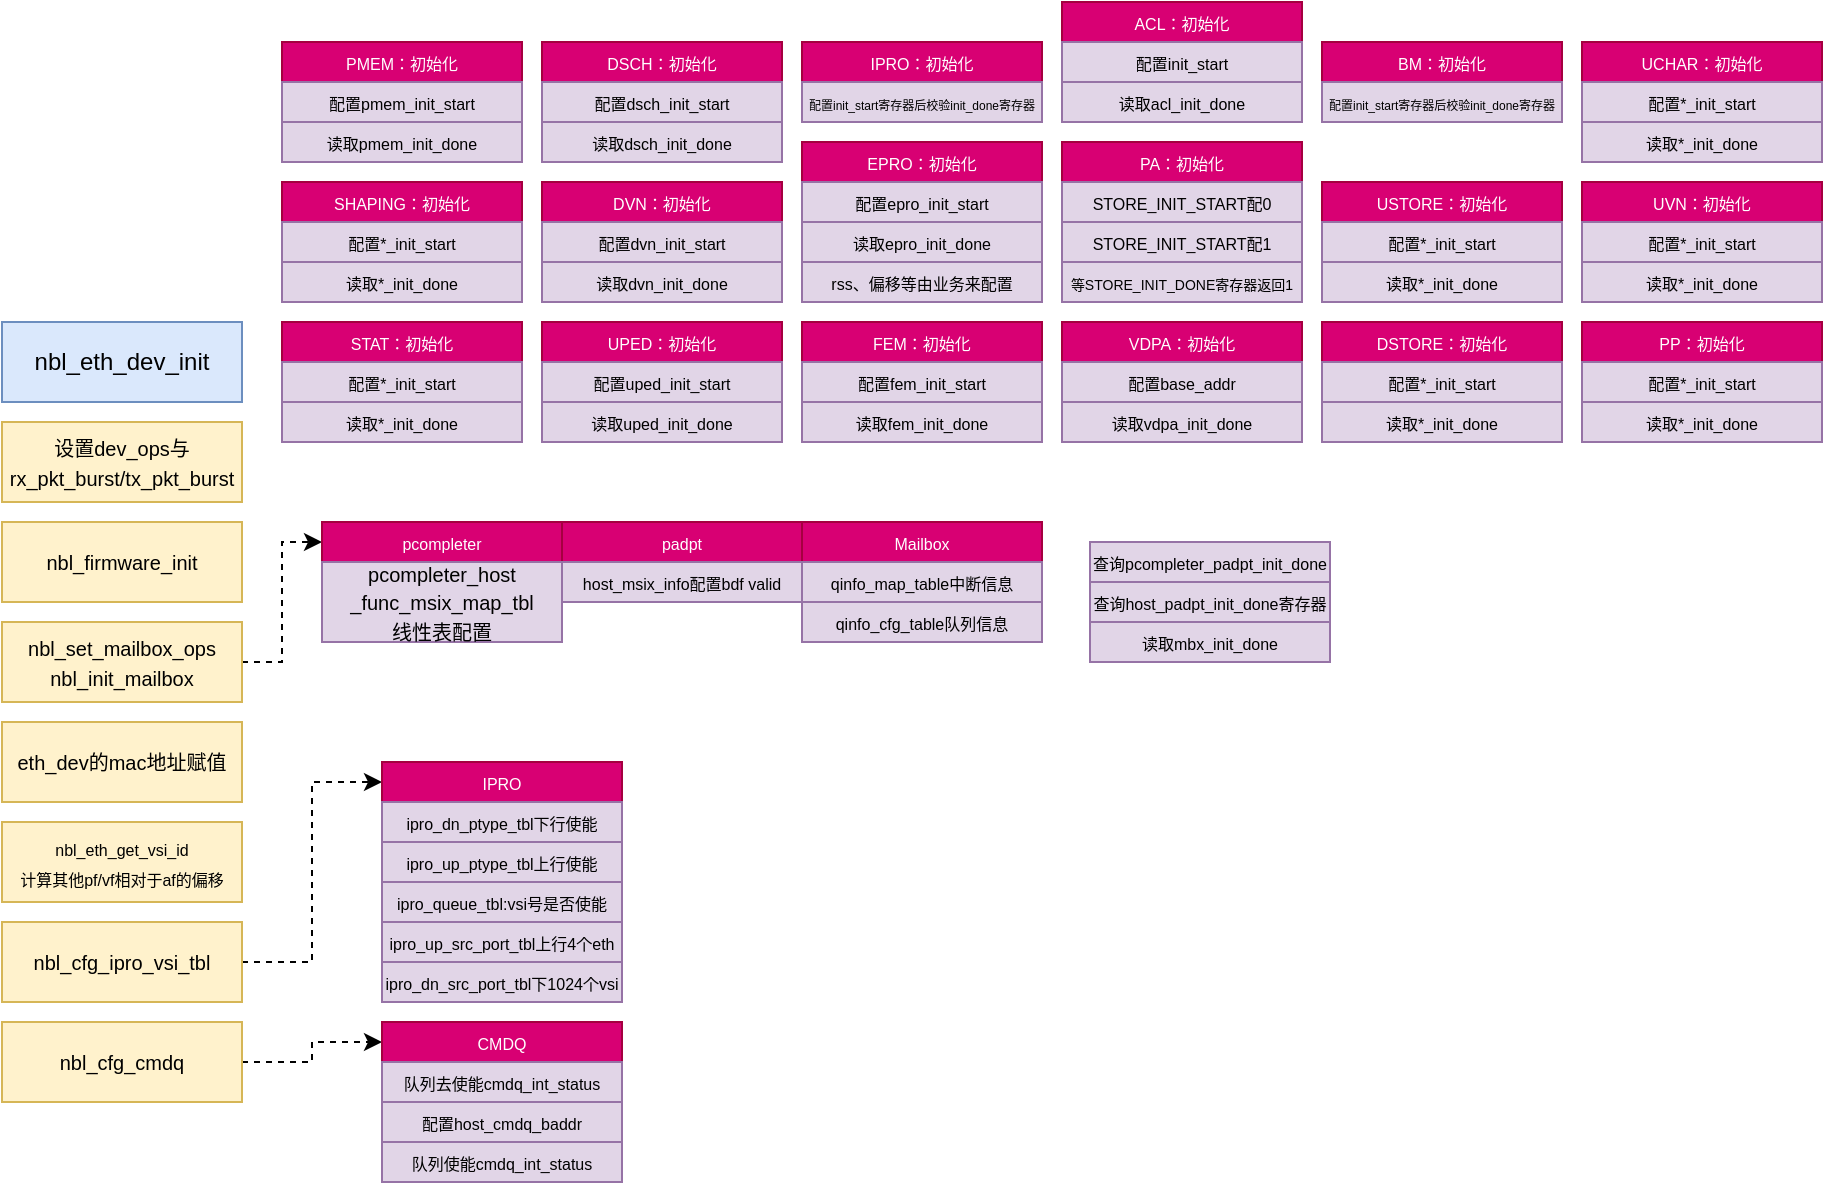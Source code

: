 <mxfile version="13.9.9" type="device" pages="7"><diagram id="IhXDfKw-g-U5pPctH09i" name="nbl_dev_init"><mxGraphModel dx="1640" dy="1639" grid="1" gridSize="10" guides="1" tooltips="1" connect="1" arrows="1" fold="1" page="1" pageScale="1" pageWidth="827" pageHeight="1169" math="0" shadow="0"><root><mxCell id="1pjPukhnSckWsEi4IAZM-0"/><mxCell id="1pjPukhnSckWsEi4IAZM-1" parent="1pjPukhnSckWsEi4IAZM-0"/><mxCell id="1pjPukhnSckWsEi4IAZM-2" value="nbl_eth_dev_init" style="rounded=0;whiteSpace=wrap;html=1;fillColor=#dae8fc;strokeColor=#6c8ebf;" parent="1pjPukhnSckWsEi4IAZM-1" vertex="1"><mxGeometry x="-190" y="-10" width="120" height="40" as="geometry"/></mxCell><mxCell id="1pjPukhnSckWsEi4IAZM-3" value="&lt;font style=&quot;font-size: 10px&quot;&gt;设置dev_ops与rx_pkt_burst/tx_pkt_burst&lt;/font&gt;" style="rounded=0;whiteSpace=wrap;html=1;fillColor=#fff2cc;strokeColor=#d6b656;" parent="1pjPukhnSckWsEi4IAZM-1" vertex="1"><mxGeometry x="-190" y="40" width="120" height="40" as="geometry"/></mxCell><mxCell id="1pjPukhnSckWsEi4IAZM-5" value="&lt;font style=&quot;font-size: 10px&quot;&gt;nbl_firmware_init&lt;br&gt;&lt;/font&gt;" style="rounded=0;whiteSpace=wrap;html=1;fillColor=#fff2cc;strokeColor=#d6b656;" parent="1pjPukhnSckWsEi4IAZM-1" vertex="1"><mxGeometry x="-190" y="90" width="120" height="40" as="geometry"/></mxCell><mxCell id="R3o-tJL7LwEgw93H_KhR-0" style="edgeStyle=orthogonalEdgeStyle;rounded=0;orthogonalLoop=1;jettySize=auto;html=1;exitX=1;exitY=0.5;exitDx=0;exitDy=0;entryX=0;entryY=0.5;entryDx=0;entryDy=0;dashed=1;" parent="1pjPukhnSckWsEi4IAZM-1" source="1pjPukhnSckWsEi4IAZM-7" target="1pjPukhnSckWsEi4IAZM-43" edge="1"><mxGeometry relative="1" as="geometry"/></mxCell><mxCell id="1pjPukhnSckWsEi4IAZM-7" value="&lt;font style=&quot;font-size: 10px&quot;&gt;nbl_set_mailbox_ops&lt;br&gt;nbl_init_mailbox&lt;br&gt;&lt;/font&gt;" style="rounded=0;whiteSpace=wrap;html=1;fillColor=#fff2cc;strokeColor=#d6b656;" parent="1pjPukhnSckWsEi4IAZM-1" vertex="1"><mxGeometry x="-190" y="140" width="120" height="40" as="geometry"/></mxCell><mxCell id="1pjPukhnSckWsEi4IAZM-8" value="&lt;font style=&quot;font-size: 10px&quot;&gt;eth_dev的mac地址赋值&lt;br&gt;&lt;/font&gt;" style="rounded=0;whiteSpace=wrap;html=1;fillColor=#fff2cc;strokeColor=#d6b656;" parent="1pjPukhnSckWsEi4IAZM-1" vertex="1"><mxGeometry x="-190" y="190" width="120" height="40" as="geometry"/></mxCell><mxCell id="1pjPukhnSckWsEi4IAZM-9" value="&lt;font style=&quot;font-size: 8px&quot;&gt;nbl_eth_get_vsi_id&lt;br&gt;计算其他pf/vf相对于af的偏移&lt;br&gt;&lt;/font&gt;" style="rounded=0;whiteSpace=wrap;html=1;fillColor=#fff2cc;strokeColor=#d6b656;" parent="1pjPukhnSckWsEi4IAZM-1" vertex="1"><mxGeometry x="-190" y="240" width="120" height="40" as="geometry"/></mxCell><mxCell id="1pjPukhnSckWsEi4IAZM-10" style="edgeStyle=orthogonalEdgeStyle;rounded=0;orthogonalLoop=1;jettySize=auto;html=1;exitX=1;exitY=0.5;exitDx=0;exitDy=0;entryX=0;entryY=0.5;entryDx=0;entryDy=0;dashed=1;" parent="1pjPukhnSckWsEi4IAZM-1" source="1pjPukhnSckWsEi4IAZM-11" target="1pjPukhnSckWsEi4IAZM-29" edge="1"><mxGeometry relative="1" as="geometry"/></mxCell><mxCell id="1pjPukhnSckWsEi4IAZM-11" value="&lt;font style=&quot;font-size: 10px&quot;&gt;nbl_cfg_ipro_vsi_tbl&lt;br&gt;&lt;/font&gt;" style="rounded=0;whiteSpace=wrap;html=1;fillColor=#fff2cc;strokeColor=#d6b656;" parent="1pjPukhnSckWsEi4IAZM-1" vertex="1"><mxGeometry x="-190" y="290" width="120" height="40" as="geometry"/></mxCell><mxCell id="1pjPukhnSckWsEi4IAZM-13" value="&lt;font&gt;&lt;font style=&quot;font-size: 8px&quot;&gt;PA：初始化&lt;/font&gt;&lt;br&gt;&lt;/font&gt;" style="rounded=0;whiteSpace=wrap;html=1;fillColor=#d80073;strokeColor=#A50040;fontColor=#ffffff;" parent="1pjPukhnSckWsEi4IAZM-1" vertex="1"><mxGeometry x="340" y="-100" width="120" height="20" as="geometry"/></mxCell><mxCell id="1pjPukhnSckWsEi4IAZM-14" value="&lt;font&gt;&lt;font style=&quot;font-size: 8px&quot;&gt;STORE_INIT_START配0&lt;/font&gt;&lt;br&gt;&lt;/font&gt;" style="rounded=0;whiteSpace=wrap;html=1;fillColor=#e1d5e7;strokeColor=#9673a6;" parent="1pjPukhnSckWsEi4IAZM-1" vertex="1"><mxGeometry x="340" y="-80" width="120" height="20" as="geometry"/></mxCell><mxCell id="1pjPukhnSckWsEi4IAZM-15" value="&lt;font&gt;&lt;font style=&quot;font-size: 8px&quot;&gt;STORE_INIT_START配1&lt;/font&gt;&lt;br&gt;&lt;/font&gt;" style="rounded=0;whiteSpace=wrap;html=1;fillColor=#e1d5e7;strokeColor=#9673a6;" parent="1pjPukhnSckWsEi4IAZM-1" vertex="1"><mxGeometry x="340" y="-60" width="120" height="20" as="geometry"/></mxCell><mxCell id="1pjPukhnSckWsEi4IAZM-16" value="&lt;font&gt;&lt;font style=&quot;font-size: 7px&quot;&gt;等STORE_INIT_DONE寄存器返回1&lt;/font&gt;&lt;br&gt;&lt;/font&gt;" style="rounded=0;whiteSpace=wrap;html=1;fillColor=#e1d5e7;strokeColor=#9673a6;" parent="1pjPukhnSckWsEi4IAZM-1" vertex="1"><mxGeometry x="340" y="-40" width="120" height="20" as="geometry"/></mxCell><mxCell id="1pjPukhnSckWsEi4IAZM-17" value="&lt;font&gt;&lt;font style=&quot;font-size: 8px&quot;&gt;IPRO：初始化&lt;/font&gt;&lt;br&gt;&lt;/font&gt;" style="rounded=0;whiteSpace=wrap;html=1;fillColor=#d80073;strokeColor=#A50040;fontColor=#ffffff;" parent="1pjPukhnSckWsEi4IAZM-1" vertex="1"><mxGeometry x="210" y="-150" width="120" height="20" as="geometry"/></mxCell><mxCell id="1pjPukhnSckWsEi4IAZM-18" value="&lt;font&gt;&lt;font style=&quot;font-size: 6px&quot;&gt;配置init_start寄存器后校验init_done寄存器&lt;/font&gt;&lt;br&gt;&lt;/font&gt;" style="rounded=0;whiteSpace=wrap;html=1;fillColor=#e1d5e7;strokeColor=#9673a6;" parent="1pjPukhnSckWsEi4IAZM-1" vertex="1"><mxGeometry x="210" y="-130" width="120" height="20" as="geometry"/></mxCell><mxCell id="1pjPukhnSckWsEi4IAZM-19" value="&lt;font&gt;&lt;font style=&quot;font-size: 8px&quot;&gt;EPRO：初始化&lt;/font&gt;&lt;br&gt;&lt;/font&gt;" style="rounded=0;whiteSpace=wrap;html=1;fillColor=#d80073;strokeColor=#A50040;fontColor=#ffffff;" parent="1pjPukhnSckWsEi4IAZM-1" vertex="1"><mxGeometry x="210" y="-100" width="120" height="20" as="geometry"/></mxCell><mxCell id="1pjPukhnSckWsEi4IAZM-20" value="&lt;font&gt;&lt;font style=&quot;font-size: 8px&quot;&gt;配置epro_init_start&lt;/font&gt;&lt;br&gt;&lt;/font&gt;" style="rounded=0;whiteSpace=wrap;html=1;fillColor=#e1d5e7;strokeColor=#9673a6;" parent="1pjPukhnSckWsEi4IAZM-1" vertex="1"><mxGeometry x="210" y="-80" width="120" height="20" as="geometry"/></mxCell><mxCell id="1pjPukhnSckWsEi4IAZM-21" value="&lt;font&gt;&lt;font style=&quot;font-size: 8px&quot;&gt;读取epro_init_done&lt;/font&gt;&lt;br&gt;&lt;/font&gt;" style="rounded=0;whiteSpace=wrap;html=1;fillColor=#e1d5e7;strokeColor=#9673a6;" parent="1pjPukhnSckWsEi4IAZM-1" vertex="1"><mxGeometry x="210" y="-60" width="120" height="20" as="geometry"/></mxCell><mxCell id="1pjPukhnSckWsEi4IAZM-22" value="&lt;font&gt;&lt;font style=&quot;font-size: 8px&quot;&gt;rss、偏移等由业务来配置&lt;/font&gt;&lt;br&gt;&lt;/font&gt;" style="rounded=0;whiteSpace=wrap;html=1;fillColor=#e1d5e7;strokeColor=#9673a6;" parent="1pjPukhnSckWsEi4IAZM-1" vertex="1"><mxGeometry x="210" y="-40" width="120" height="20" as="geometry"/></mxCell><mxCell id="1pjPukhnSckWsEi4IAZM-23" value="&lt;font&gt;&lt;font style=&quot;font-size: 8px&quot;&gt;FEM：初始化&lt;/font&gt;&lt;br&gt;&lt;/font&gt;" style="rounded=0;whiteSpace=wrap;html=1;fillColor=#d80073;strokeColor=#A50040;fontColor=#ffffff;" parent="1pjPukhnSckWsEi4IAZM-1" vertex="1"><mxGeometry x="210" y="-10" width="120" height="20" as="geometry"/></mxCell><mxCell id="1pjPukhnSckWsEi4IAZM-24" value="&lt;font&gt;&lt;font style=&quot;font-size: 8px&quot;&gt;配置fem_init_start&lt;/font&gt;&lt;br&gt;&lt;/font&gt;" style="rounded=0;whiteSpace=wrap;html=1;fillColor=#e1d5e7;strokeColor=#9673a6;" parent="1pjPukhnSckWsEi4IAZM-1" vertex="1"><mxGeometry x="210" y="10" width="120" height="20" as="geometry"/></mxCell><mxCell id="1pjPukhnSckWsEi4IAZM-25" value="&lt;font&gt;&lt;font style=&quot;font-size: 8px&quot;&gt;读取fem_init_done&lt;/font&gt;&lt;br&gt;&lt;/font&gt;" style="rounded=0;whiteSpace=wrap;html=1;fillColor=#e1d5e7;strokeColor=#9673a6;" parent="1pjPukhnSckWsEi4IAZM-1" vertex="1"><mxGeometry x="210" y="30" width="120" height="20" as="geometry"/></mxCell><mxCell id="1pjPukhnSckWsEi4IAZM-26" value="&lt;font&gt;&lt;font style=&quot;font-size: 8px&quot;&gt;ACL：初始化&lt;/font&gt;&lt;br&gt;&lt;/font&gt;" style="rounded=0;whiteSpace=wrap;html=1;fillColor=#d80073;strokeColor=#A50040;fontColor=#ffffff;" parent="1pjPukhnSckWsEi4IAZM-1" vertex="1"><mxGeometry x="340" y="-170" width="120" height="20" as="geometry"/></mxCell><mxCell id="1pjPukhnSckWsEi4IAZM-27" value="&lt;font&gt;&lt;span style=&quot;font-size: 8px&quot;&gt;配置init_start&lt;/span&gt;&lt;br&gt;&lt;/font&gt;" style="rounded=0;whiteSpace=wrap;html=1;fillColor=#e1d5e7;strokeColor=#9673a6;" parent="1pjPukhnSckWsEi4IAZM-1" vertex="1"><mxGeometry x="340" y="-150" width="120" height="20" as="geometry"/></mxCell><mxCell id="1pjPukhnSckWsEi4IAZM-28" value="&lt;font&gt;&lt;font style=&quot;font-size: 8px&quot;&gt;读取acl_init_done&lt;/font&gt;&lt;br&gt;&lt;/font&gt;" style="rounded=0;whiteSpace=wrap;html=1;fillColor=#e1d5e7;strokeColor=#9673a6;" parent="1pjPukhnSckWsEi4IAZM-1" vertex="1"><mxGeometry x="340" y="-130" width="120" height="20" as="geometry"/></mxCell><mxCell id="1pjPukhnSckWsEi4IAZM-29" value="&lt;font&gt;&lt;font style=&quot;font-size: 8px&quot;&gt;IPRO&lt;/font&gt;&lt;br&gt;&lt;/font&gt;" style="rounded=0;whiteSpace=wrap;html=1;fillColor=#d80073;strokeColor=#A50040;fontColor=#ffffff;" parent="1pjPukhnSckWsEi4IAZM-1" vertex="1"><mxGeometry y="210" width="120" height="20" as="geometry"/></mxCell><mxCell id="1pjPukhnSckWsEi4IAZM-30" value="&lt;font&gt;&lt;font style=&quot;font-size: 8px&quot;&gt;ipro_queue_tbl:vsi号是否使能&lt;/font&gt;&lt;br&gt;&lt;/font&gt;" style="rounded=0;whiteSpace=wrap;html=1;fillColor=#e1d5e7;strokeColor=#9673a6;" parent="1pjPukhnSckWsEi4IAZM-1" vertex="1"><mxGeometry y="270" width="120" height="20" as="geometry"/></mxCell><mxCell id="1pjPukhnSckWsEi4IAZM-31" value="&lt;font&gt;&lt;font style=&quot;font-size: 8px&quot;&gt;ipro_up_src_port_tbl上行4个eth&lt;/font&gt;&lt;br&gt;&lt;/font&gt;" style="rounded=0;whiteSpace=wrap;html=1;fillColor=#e1d5e7;strokeColor=#9673a6;" parent="1pjPukhnSckWsEi4IAZM-1" vertex="1"><mxGeometry y="290" width="120" height="20" as="geometry"/></mxCell><mxCell id="1pjPukhnSckWsEi4IAZM-32" value="&lt;font&gt;&lt;span style=&quot;font-size: 8px&quot;&gt;ipro_dn_src_port_tbl下1024个vsi&lt;/span&gt;&lt;br&gt;&lt;/font&gt;" style="rounded=0;whiteSpace=wrap;html=1;fillColor=#e1d5e7;strokeColor=#9673a6;" parent="1pjPukhnSckWsEi4IAZM-1" vertex="1"><mxGeometry y="310" width="120" height="20" as="geometry"/></mxCell><mxCell id="1pjPukhnSckWsEi4IAZM-33" value="&lt;font&gt;&lt;font style=&quot;font-size: 8px&quot;&gt;ipro_dn_ptype_tbl下行使能&lt;/font&gt;&lt;br&gt;&lt;/font&gt;" style="rounded=0;whiteSpace=wrap;html=1;fillColor=#e1d5e7;strokeColor=#9673a6;" parent="1pjPukhnSckWsEi4IAZM-1" vertex="1"><mxGeometry y="230" width="120" height="20" as="geometry"/></mxCell><mxCell id="1pjPukhnSckWsEi4IAZM-34" value="&lt;font&gt;&lt;font style=&quot;font-size: 8px&quot;&gt;ipro_up_ptype_tbl上行使能&lt;/font&gt;&lt;br&gt;&lt;/font&gt;" style="rounded=0;whiteSpace=wrap;html=1;fillColor=#e1d5e7;strokeColor=#9673a6;" parent="1pjPukhnSckWsEi4IAZM-1" vertex="1"><mxGeometry y="250" width="120" height="20" as="geometry"/></mxCell><mxCell id="1pjPukhnSckWsEi4IAZM-35" value="&lt;font&gt;&lt;font style=&quot;font-size: 8px&quot;&gt;padpt&lt;/font&gt;&lt;br&gt;&lt;/font&gt;" style="rounded=0;whiteSpace=wrap;html=1;fillColor=#d80073;strokeColor=#A50040;fontColor=#ffffff;" parent="1pjPukhnSckWsEi4IAZM-1" vertex="1"><mxGeometry x="90" y="90" width="120" height="20" as="geometry"/></mxCell><mxCell id="1pjPukhnSckWsEi4IAZM-36" value="&lt;font&gt;&lt;font style=&quot;font-size: 8px&quot;&gt;Mailbox&lt;/font&gt;&lt;br&gt;&lt;/font&gt;" style="rounded=0;whiteSpace=wrap;html=1;fillColor=#d80073;strokeColor=#A50040;fontColor=#ffffff;" parent="1pjPukhnSckWsEi4IAZM-1" vertex="1"><mxGeometry x="210" y="90" width="120" height="20" as="geometry"/></mxCell><mxCell id="1pjPukhnSckWsEi4IAZM-37" value="&lt;font&gt;&lt;font style=&quot;font-size: 8px&quot;&gt;qinfo_map_table中断信息&lt;/font&gt;&lt;br&gt;&lt;/font&gt;" style="rounded=0;whiteSpace=wrap;html=1;fillColor=#e1d5e7;strokeColor=#9673a6;" parent="1pjPukhnSckWsEi4IAZM-1" vertex="1"><mxGeometry x="210" y="110" width="120" height="20" as="geometry"/></mxCell><mxCell id="1pjPukhnSckWsEi4IAZM-38" value="&lt;font&gt;&lt;font style=&quot;font-size: 8px&quot;&gt;qinfo_cfg_table队列信息&lt;/font&gt;&lt;br&gt;&lt;/font&gt;" style="rounded=0;whiteSpace=wrap;html=1;fillColor=#e1d5e7;strokeColor=#9673a6;" parent="1pjPukhnSckWsEi4IAZM-1" vertex="1"><mxGeometry x="210" y="130" width="120" height="20" as="geometry"/></mxCell><mxCell id="1pjPukhnSckWsEi4IAZM-40" value="&lt;font&gt;&lt;font style=&quot;font-size: 8px&quot;&gt;读取mbx_init_done&lt;/font&gt;&lt;br&gt;&lt;/font&gt;" style="rounded=0;whiteSpace=wrap;html=1;fillColor=#e1d5e7;strokeColor=#9673a6;" parent="1pjPukhnSckWsEi4IAZM-1" vertex="1"><mxGeometry x="354" y="140" width="120" height="20" as="geometry"/></mxCell><mxCell id="1pjPukhnSckWsEi4IAZM-41" value="&lt;font&gt;&lt;font style=&quot;font-size: 8px&quot;&gt;host_msix_info配置bdf valid&lt;/font&gt;&lt;br&gt;&lt;/font&gt;" style="rounded=0;whiteSpace=wrap;html=1;fillColor=#e1d5e7;strokeColor=#9673a6;" parent="1pjPukhnSckWsEi4IAZM-1" vertex="1"><mxGeometry x="90" y="110" width="120" height="20" as="geometry"/></mxCell><mxCell id="1pjPukhnSckWsEi4IAZM-42" value="&lt;font&gt;&lt;font style=&quot;font-size: 8px&quot;&gt;查询host_padpt_init_done寄存器&lt;/font&gt;&lt;br&gt;&lt;/font&gt;" style="rounded=0;whiteSpace=wrap;html=1;fillColor=#e1d5e7;strokeColor=#9673a6;" parent="1pjPukhnSckWsEi4IAZM-1" vertex="1"><mxGeometry x="354" y="120" width="120" height="20" as="geometry"/></mxCell><mxCell id="1pjPukhnSckWsEi4IAZM-43" value="&lt;font&gt;&lt;font style=&quot;font-size: 8px&quot;&gt;pcompleter&lt;/font&gt;&lt;br&gt;&lt;/font&gt;" style="rounded=0;whiteSpace=wrap;html=1;fillColor=#d80073;strokeColor=#A50040;fontColor=#ffffff;" parent="1pjPukhnSckWsEi4IAZM-1" vertex="1"><mxGeometry x="-30" y="90" width="120" height="20" as="geometry"/></mxCell><mxCell id="1pjPukhnSckWsEi4IAZM-44" value="&lt;font style=&quot;font-size: 10px&quot;&gt;&lt;span&gt;pcompleter_host&lt;br&gt;_func_msix_map_tbl&lt;br&gt;&lt;/span&gt;线性表配置&lt;br&gt;&lt;/font&gt;" style="rounded=0;whiteSpace=wrap;html=1;fillColor=#e1d5e7;strokeColor=#9673a6;" parent="1pjPukhnSckWsEi4IAZM-1" vertex="1"><mxGeometry x="-30" y="110" width="120" height="40" as="geometry"/></mxCell><mxCell id="1pjPukhnSckWsEi4IAZM-45" value="&lt;font&gt;&lt;span style=&quot;font-size: 8px&quot;&gt;查询pcompleter_padpt_init_done&lt;/span&gt;&lt;br&gt;&lt;/font&gt;" style="rounded=0;whiteSpace=wrap;html=1;fillColor=#e1d5e7;strokeColor=#9673a6;" parent="1pjPukhnSckWsEi4IAZM-1" vertex="1"><mxGeometry x="354" y="100" width="120" height="20" as="geometry"/></mxCell><mxCell id="1pjPukhnSckWsEi4IAZM-46" value="&lt;font&gt;&lt;font style=&quot;font-size: 8px&quot;&gt;VDPA：初始化&lt;/font&gt;&lt;br&gt;&lt;/font&gt;" style="rounded=0;whiteSpace=wrap;html=1;fillColor=#d80073;strokeColor=#A50040;fontColor=#ffffff;" parent="1pjPukhnSckWsEi4IAZM-1" vertex="1"><mxGeometry x="340" y="-10" width="120" height="20" as="geometry"/></mxCell><mxCell id="1pjPukhnSckWsEi4IAZM-47" value="&lt;font&gt;&lt;span style=&quot;font-size: 8px&quot;&gt;配置base_addr&lt;/span&gt;&lt;br&gt;&lt;/font&gt;" style="rounded=0;whiteSpace=wrap;html=1;fillColor=#e1d5e7;strokeColor=#9673a6;" parent="1pjPukhnSckWsEi4IAZM-1" vertex="1"><mxGeometry x="340" y="10" width="120" height="20" as="geometry"/></mxCell><mxCell id="1pjPukhnSckWsEi4IAZM-48" value="&lt;font&gt;&lt;span style=&quot;font-size: 8px&quot;&gt;读取vdpa_init_done&lt;/span&gt;&lt;br&gt;&lt;/font&gt;" style="rounded=0;whiteSpace=wrap;html=1;fillColor=#e1d5e7;strokeColor=#9673a6;" parent="1pjPukhnSckWsEi4IAZM-1" vertex="1"><mxGeometry x="340" y="30" width="120" height="20" as="geometry"/></mxCell><mxCell id="1pjPukhnSckWsEi4IAZM-49" style="edgeStyle=orthogonalEdgeStyle;rounded=0;orthogonalLoop=1;jettySize=auto;html=1;exitX=1;exitY=0.5;exitDx=0;exitDy=0;entryX=0;entryY=0.5;entryDx=0;entryDy=0;dashed=1;" parent="1pjPukhnSckWsEi4IAZM-1" source="1pjPukhnSckWsEi4IAZM-50" target="1pjPukhnSckWsEi4IAZM-51" edge="1"><mxGeometry relative="1" as="geometry"/></mxCell><mxCell id="1pjPukhnSckWsEi4IAZM-50" value="&lt;font style=&quot;font-size: 10px&quot;&gt;nbl_cfg_cmdq&lt;br&gt;&lt;/font&gt;" style="rounded=0;whiteSpace=wrap;html=1;fillColor=#fff2cc;strokeColor=#d6b656;" parent="1pjPukhnSckWsEi4IAZM-1" vertex="1"><mxGeometry x="-190" y="340" width="120" height="40" as="geometry"/></mxCell><mxCell id="1pjPukhnSckWsEi4IAZM-51" value="&lt;font&gt;&lt;font style=&quot;font-size: 8px&quot;&gt;CMDQ&lt;/font&gt;&lt;br&gt;&lt;/font&gt;" style="rounded=0;whiteSpace=wrap;html=1;fillColor=#d80073;strokeColor=#A50040;fontColor=#ffffff;" parent="1pjPukhnSckWsEi4IAZM-1" vertex="1"><mxGeometry y="340" width="120" height="20" as="geometry"/></mxCell><mxCell id="1pjPukhnSckWsEi4IAZM-52" value="&lt;font&gt;&lt;span style=&quot;font-size: 8px&quot;&gt;队列去使能&lt;/span&gt;&lt;span style=&quot;font-size: 8px&quot;&gt;cmdq_int_status&lt;/span&gt;&lt;br&gt;&lt;/font&gt;" style="rounded=0;whiteSpace=wrap;html=1;fillColor=#e1d5e7;strokeColor=#9673a6;" parent="1pjPukhnSckWsEi4IAZM-1" vertex="1"><mxGeometry y="360" width="120" height="20" as="geometry"/></mxCell><mxCell id="1pjPukhnSckWsEi4IAZM-53" value="&lt;font&gt;&lt;font style=&quot;font-size: 8px&quot;&gt;配置host_cmdq_baddr&lt;/font&gt;&lt;br&gt;&lt;/font&gt;" style="rounded=0;whiteSpace=wrap;html=1;fillColor=#e1d5e7;strokeColor=#9673a6;" parent="1pjPukhnSckWsEi4IAZM-1" vertex="1"><mxGeometry y="380" width="120" height="20" as="geometry"/></mxCell><mxCell id="1pjPukhnSckWsEi4IAZM-54" value="&lt;font&gt;&lt;span style=&quot;font-size: 8px&quot;&gt;队列使能&lt;/span&gt;&lt;span style=&quot;font-size: 8px&quot;&gt;cmdq_int_status&lt;/span&gt;&lt;br&gt;&lt;/font&gt;" style="rounded=0;whiteSpace=wrap;html=1;fillColor=#e1d5e7;strokeColor=#9673a6;" parent="1pjPukhnSckWsEi4IAZM-1" vertex="1"><mxGeometry y="400" width="120" height="20" as="geometry"/></mxCell><mxCell id="1pjPukhnSckWsEi4IAZM-55" value="&lt;font&gt;&lt;font style=&quot;font-size: 8px&quot;&gt;BM：初始化&lt;/font&gt;&lt;br&gt;&lt;/font&gt;" style="rounded=0;whiteSpace=wrap;html=1;fillColor=#d80073;strokeColor=#A50040;fontColor=#ffffff;" parent="1pjPukhnSckWsEi4IAZM-1" vertex="1"><mxGeometry x="470" y="-150" width="120" height="20" as="geometry"/></mxCell><mxCell id="1pjPukhnSckWsEi4IAZM-56" value="&lt;font&gt;&lt;font style=&quot;font-size: 6px&quot;&gt;配置init_start寄存器后校验init_done寄存器&lt;/font&gt;&lt;br&gt;&lt;/font&gt;" style="rounded=0;whiteSpace=wrap;html=1;fillColor=#e1d5e7;strokeColor=#9673a6;" parent="1pjPukhnSckWsEi4IAZM-1" vertex="1"><mxGeometry x="470" y="-130" width="120" height="20" as="geometry"/></mxCell><mxCell id="1pjPukhnSckWsEi4IAZM-57" value="&lt;font&gt;&lt;font style=&quot;font-size: 8px&quot;&gt;DSCH：初始化&lt;/font&gt;&lt;br&gt;&lt;/font&gt;" style="rounded=0;whiteSpace=wrap;html=1;fillColor=#d80073;strokeColor=#A50040;fontColor=#ffffff;" parent="1pjPukhnSckWsEi4IAZM-1" vertex="1"><mxGeometry x="80" y="-150" width="120" height="20" as="geometry"/></mxCell><mxCell id="1pjPukhnSckWsEi4IAZM-58" value="&lt;font&gt;&lt;span style=&quot;font-size: 8px&quot;&gt;配置dsch_init_start&lt;/span&gt;&lt;br&gt;&lt;/font&gt;" style="rounded=0;whiteSpace=wrap;html=1;fillColor=#e1d5e7;strokeColor=#9673a6;" parent="1pjPukhnSckWsEi4IAZM-1" vertex="1"><mxGeometry x="80" y="-130" width="120" height="20" as="geometry"/></mxCell><mxCell id="1pjPukhnSckWsEi4IAZM-59" value="&lt;font&gt;&lt;font style=&quot;font-size: 8px&quot;&gt;读取dsch_init_done&lt;/font&gt;&lt;br&gt;&lt;/font&gt;" style="rounded=0;whiteSpace=wrap;html=1;fillColor=#e1d5e7;strokeColor=#9673a6;" parent="1pjPukhnSckWsEi4IAZM-1" vertex="1"><mxGeometry x="80" y="-110" width="120" height="20" as="geometry"/></mxCell><mxCell id="mNgfX6Tgx8yHjn5dhIho-0" value="&lt;font&gt;&lt;font style=&quot;font-size: 8px&quot;&gt;DVN：初始化&lt;/font&gt;&lt;br&gt;&lt;/font&gt;" style="rounded=0;whiteSpace=wrap;html=1;fillColor=#d80073;strokeColor=#A50040;fontColor=#ffffff;" parent="1pjPukhnSckWsEi4IAZM-1" vertex="1"><mxGeometry x="80" y="-80" width="120" height="20" as="geometry"/></mxCell><mxCell id="mNgfX6Tgx8yHjn5dhIho-1" value="&lt;font&gt;&lt;span style=&quot;font-size: 8px&quot;&gt;配置dvn_init_start&lt;/span&gt;&lt;br&gt;&lt;/font&gt;" style="rounded=0;whiteSpace=wrap;html=1;fillColor=#e1d5e7;strokeColor=#9673a6;" parent="1pjPukhnSckWsEi4IAZM-1" vertex="1"><mxGeometry x="80" y="-60" width="120" height="20" as="geometry"/></mxCell><mxCell id="mNgfX6Tgx8yHjn5dhIho-2" value="&lt;font&gt;&lt;span style=&quot;font-size: 8px&quot;&gt;读取dvn_init_done&lt;/span&gt;&lt;br&gt;&lt;/font&gt;" style="rounded=0;whiteSpace=wrap;html=1;fillColor=#e1d5e7;strokeColor=#9673a6;" parent="1pjPukhnSckWsEi4IAZM-1" vertex="1"><mxGeometry x="80" y="-40" width="120" height="20" as="geometry"/></mxCell><mxCell id="AlTeyz_ppm4uK5Drdymi-0" value="&lt;font&gt;&lt;font style=&quot;font-size: 8px&quot;&gt;UPED：初始化&lt;/font&gt;&lt;br&gt;&lt;/font&gt;" style="rounded=0;whiteSpace=wrap;html=1;fillColor=#d80073;strokeColor=#A50040;fontColor=#ffffff;" parent="1pjPukhnSckWsEi4IAZM-1" vertex="1"><mxGeometry x="80" y="-10" width="120" height="20" as="geometry"/></mxCell><mxCell id="AlTeyz_ppm4uK5Drdymi-1" value="&lt;font&gt;&lt;span style=&quot;font-size: 8px&quot;&gt;配置uped_init_start&lt;/span&gt;&lt;br&gt;&lt;/font&gt;" style="rounded=0;whiteSpace=wrap;html=1;fillColor=#e1d5e7;strokeColor=#9673a6;" parent="1pjPukhnSckWsEi4IAZM-1" vertex="1"><mxGeometry x="80" y="10" width="120" height="20" as="geometry"/></mxCell><mxCell id="AlTeyz_ppm4uK5Drdymi-2" value="&lt;font&gt;&lt;span style=&quot;font-size: 8px&quot;&gt;读取uped_init_done&lt;/span&gt;&lt;br&gt;&lt;/font&gt;" style="rounded=0;whiteSpace=wrap;html=1;fillColor=#e1d5e7;strokeColor=#9673a6;" parent="1pjPukhnSckWsEi4IAZM-1" vertex="1"><mxGeometry x="80" y="30" width="120" height="20" as="geometry"/></mxCell><mxCell id="yPRcO7VXTGJJ-fB0D9wj-0" value="&lt;font&gt;&lt;font style=&quot;font-size: 8px&quot;&gt;PMEM：初始化&lt;/font&gt;&lt;br&gt;&lt;/font&gt;" style="rounded=0;whiteSpace=wrap;html=1;fillColor=#d80073;strokeColor=#A50040;fontColor=#ffffff;" parent="1pjPukhnSckWsEi4IAZM-1" vertex="1"><mxGeometry x="-50" y="-150" width="120" height="20" as="geometry"/></mxCell><mxCell id="yPRcO7VXTGJJ-fB0D9wj-1" value="&lt;font&gt;&lt;span style=&quot;font-size: 8px&quot;&gt;配置pmem_init_start&lt;/span&gt;&lt;br&gt;&lt;/font&gt;" style="rounded=0;whiteSpace=wrap;html=1;fillColor=#e1d5e7;strokeColor=#9673a6;" parent="1pjPukhnSckWsEi4IAZM-1" vertex="1"><mxGeometry x="-50" y="-130" width="120" height="20" as="geometry"/></mxCell><mxCell id="yPRcO7VXTGJJ-fB0D9wj-2" value="&lt;font&gt;&lt;span style=&quot;font-size: 8px&quot;&gt;读取pmem_init_done&lt;/span&gt;&lt;br&gt;&lt;/font&gt;" style="rounded=0;whiteSpace=wrap;html=1;fillColor=#e1d5e7;strokeColor=#9673a6;" parent="1pjPukhnSckWsEi4IAZM-1" vertex="1"><mxGeometry x="-50" y="-110" width="120" height="20" as="geometry"/></mxCell><mxCell id="yPRcO7VXTGJJ-fB0D9wj-3" value="&lt;font&gt;&lt;font style=&quot;font-size: 8px&quot;&gt;SHAPING：初始化&lt;/font&gt;&lt;br&gt;&lt;/font&gt;" style="rounded=0;whiteSpace=wrap;html=1;fillColor=#d80073;strokeColor=#A50040;fontColor=#ffffff;" parent="1pjPukhnSckWsEi4IAZM-1" vertex="1"><mxGeometry x="-50" y="-80" width="120" height="20" as="geometry"/></mxCell><mxCell id="yPRcO7VXTGJJ-fB0D9wj-4" value="&lt;font&gt;&lt;span style=&quot;font-size: 8px&quot;&gt;配置*_init_start&lt;/span&gt;&lt;br&gt;&lt;/font&gt;" style="rounded=0;whiteSpace=wrap;html=1;fillColor=#e1d5e7;strokeColor=#9673a6;" parent="1pjPukhnSckWsEi4IAZM-1" vertex="1"><mxGeometry x="-50" y="-60" width="120" height="20" as="geometry"/></mxCell><mxCell id="yPRcO7VXTGJJ-fB0D9wj-5" value="&lt;font&gt;&lt;span style=&quot;font-size: 8px&quot;&gt;读取*_init_done&lt;/span&gt;&lt;br&gt;&lt;/font&gt;" style="rounded=0;whiteSpace=wrap;html=1;fillColor=#e1d5e7;strokeColor=#9673a6;" parent="1pjPukhnSckWsEi4IAZM-1" vertex="1"><mxGeometry x="-50" y="-40" width="120" height="20" as="geometry"/></mxCell><mxCell id="yPRcO7VXTGJJ-fB0D9wj-6" value="&lt;font&gt;&lt;font style=&quot;font-size: 8px&quot;&gt;STAT：初始化&lt;/font&gt;&lt;br&gt;&lt;/font&gt;" style="rounded=0;whiteSpace=wrap;html=1;fillColor=#d80073;strokeColor=#A50040;fontColor=#ffffff;" parent="1pjPukhnSckWsEi4IAZM-1" vertex="1"><mxGeometry x="-50" y="-10" width="120" height="20" as="geometry"/></mxCell><mxCell id="yPRcO7VXTGJJ-fB0D9wj-7" value="&lt;font&gt;&lt;span style=&quot;font-size: 8px&quot;&gt;配置*_init_start&lt;/span&gt;&lt;br&gt;&lt;/font&gt;" style="rounded=0;whiteSpace=wrap;html=1;fillColor=#e1d5e7;strokeColor=#9673a6;" parent="1pjPukhnSckWsEi4IAZM-1" vertex="1"><mxGeometry x="-50" y="10" width="120" height="20" as="geometry"/></mxCell><mxCell id="yPRcO7VXTGJJ-fB0D9wj-8" value="&lt;font&gt;&lt;span style=&quot;font-size: 8px&quot;&gt;读取*_init_done&lt;/span&gt;&lt;br&gt;&lt;/font&gt;" style="rounded=0;whiteSpace=wrap;html=1;fillColor=#e1d5e7;strokeColor=#9673a6;" parent="1pjPukhnSckWsEi4IAZM-1" vertex="1"><mxGeometry x="-50" y="30" width="120" height="20" as="geometry"/></mxCell><mxCell id="yPRcO7VXTGJJ-fB0D9wj-9" value="&lt;font&gt;&lt;font style=&quot;font-size: 8px&quot;&gt;USTORE：初始化&lt;/font&gt;&lt;br&gt;&lt;/font&gt;" style="rounded=0;whiteSpace=wrap;html=1;fillColor=#d80073;strokeColor=#A50040;fontColor=#ffffff;" parent="1pjPukhnSckWsEi4IAZM-1" vertex="1"><mxGeometry x="470" y="-80" width="120" height="20" as="geometry"/></mxCell><mxCell id="yPRcO7VXTGJJ-fB0D9wj-10" value="&lt;font&gt;&lt;span style=&quot;font-size: 8px&quot;&gt;配置*_init_start&lt;/span&gt;&lt;br&gt;&lt;/font&gt;" style="rounded=0;whiteSpace=wrap;html=1;fillColor=#e1d5e7;strokeColor=#9673a6;" parent="1pjPukhnSckWsEi4IAZM-1" vertex="1"><mxGeometry x="470" y="-60" width="120" height="20" as="geometry"/></mxCell><mxCell id="yPRcO7VXTGJJ-fB0D9wj-11" value="&lt;font&gt;&lt;span style=&quot;font-size: 8px&quot;&gt;读取*_init_done&lt;/span&gt;&lt;br&gt;&lt;/font&gt;" style="rounded=0;whiteSpace=wrap;html=1;fillColor=#e1d5e7;strokeColor=#9673a6;" parent="1pjPukhnSckWsEi4IAZM-1" vertex="1"><mxGeometry x="470" y="-40" width="120" height="20" as="geometry"/></mxCell><mxCell id="DK3GlN04BdUHGOwqIBHf-0" value="&lt;font&gt;&lt;font style=&quot;font-size: 8px&quot;&gt;DSTORE：初始化&lt;/font&gt;&lt;br&gt;&lt;/font&gt;" style="rounded=0;whiteSpace=wrap;html=1;fillColor=#d80073;strokeColor=#A50040;fontColor=#ffffff;" parent="1pjPukhnSckWsEi4IAZM-1" vertex="1"><mxGeometry x="470" y="-10" width="120" height="20" as="geometry"/></mxCell><mxCell id="DK3GlN04BdUHGOwqIBHf-1" value="&lt;font&gt;&lt;span style=&quot;font-size: 8px&quot;&gt;配置*_init_start&lt;/span&gt;&lt;br&gt;&lt;/font&gt;" style="rounded=0;whiteSpace=wrap;html=1;fillColor=#e1d5e7;strokeColor=#9673a6;" parent="1pjPukhnSckWsEi4IAZM-1" vertex="1"><mxGeometry x="470" y="10" width="120" height="20" as="geometry"/></mxCell><mxCell id="DK3GlN04BdUHGOwqIBHf-2" value="&lt;font&gt;&lt;span style=&quot;font-size: 8px&quot;&gt;读取*_init_done&lt;/span&gt;&lt;br&gt;&lt;/font&gt;" style="rounded=0;whiteSpace=wrap;html=1;fillColor=#e1d5e7;strokeColor=#9673a6;" parent="1pjPukhnSckWsEi4IAZM-1" vertex="1"><mxGeometry x="470" y="30" width="120" height="20" as="geometry"/></mxCell><mxCell id="g_Il4GgZ83cocFvT4R3Q-0" value="&lt;font&gt;&lt;font style=&quot;font-size: 8px&quot;&gt;UCHAR：初始化&lt;/font&gt;&lt;br&gt;&lt;/font&gt;" style="rounded=0;whiteSpace=wrap;html=1;fillColor=#d80073;strokeColor=#A50040;fontColor=#ffffff;" parent="1pjPukhnSckWsEi4IAZM-1" vertex="1"><mxGeometry x="600" y="-150" width="120" height="20" as="geometry"/></mxCell><mxCell id="g_Il4GgZ83cocFvT4R3Q-1" value="&lt;font&gt;&lt;span style=&quot;font-size: 8px&quot;&gt;配置*_init_start&lt;/span&gt;&lt;br&gt;&lt;/font&gt;" style="rounded=0;whiteSpace=wrap;html=1;fillColor=#e1d5e7;strokeColor=#9673a6;" parent="1pjPukhnSckWsEi4IAZM-1" vertex="1"><mxGeometry x="600" y="-130" width="120" height="20" as="geometry"/></mxCell><mxCell id="g_Il4GgZ83cocFvT4R3Q-2" value="&lt;font&gt;&lt;span style=&quot;font-size: 8px&quot;&gt;读取*_init_done&lt;/span&gt;&lt;br&gt;&lt;/font&gt;" style="rounded=0;whiteSpace=wrap;html=1;fillColor=#e1d5e7;strokeColor=#9673a6;" parent="1pjPukhnSckWsEi4IAZM-1" vertex="1"><mxGeometry x="600" y="-110" width="120" height="20" as="geometry"/></mxCell><mxCell id="wJ_jQ2dBVzX27SU7vgNy-0" value="&lt;font&gt;&lt;font style=&quot;font-size: 8px&quot;&gt;UVN：初始化&lt;/font&gt;&lt;br&gt;&lt;/font&gt;" style="rounded=0;whiteSpace=wrap;html=1;fillColor=#d80073;strokeColor=#A50040;fontColor=#ffffff;" parent="1pjPukhnSckWsEi4IAZM-1" vertex="1"><mxGeometry x="600" y="-80" width="120" height="20" as="geometry"/></mxCell><mxCell id="wJ_jQ2dBVzX27SU7vgNy-1" value="&lt;font&gt;&lt;span style=&quot;font-size: 8px&quot;&gt;配置*_init_start&lt;/span&gt;&lt;br&gt;&lt;/font&gt;" style="rounded=0;whiteSpace=wrap;html=1;fillColor=#e1d5e7;strokeColor=#9673a6;" parent="1pjPukhnSckWsEi4IAZM-1" vertex="1"><mxGeometry x="600" y="-60" width="120" height="20" as="geometry"/></mxCell><mxCell id="wJ_jQ2dBVzX27SU7vgNy-2" value="&lt;font&gt;&lt;span style=&quot;font-size: 8px&quot;&gt;读取*_init_done&lt;/span&gt;&lt;br&gt;&lt;/font&gt;" style="rounded=0;whiteSpace=wrap;html=1;fillColor=#e1d5e7;strokeColor=#9673a6;" parent="1pjPukhnSckWsEi4IAZM-1" vertex="1"><mxGeometry x="600" y="-40" width="120" height="20" as="geometry"/></mxCell><mxCell id="cx7mCkcRF8hcnXeF8R6P-0" value="&lt;font&gt;&lt;font style=&quot;font-size: 8px&quot;&gt;PP：初始化&lt;/font&gt;&lt;br&gt;&lt;/font&gt;" style="rounded=0;whiteSpace=wrap;html=1;fillColor=#d80073;strokeColor=#A50040;fontColor=#ffffff;" parent="1pjPukhnSckWsEi4IAZM-1" vertex="1"><mxGeometry x="600" y="-10" width="120" height="20" as="geometry"/></mxCell><mxCell id="cx7mCkcRF8hcnXeF8R6P-1" value="&lt;font&gt;&lt;span style=&quot;font-size: 8px&quot;&gt;配置*_init_start&lt;/span&gt;&lt;br&gt;&lt;/font&gt;" style="rounded=0;whiteSpace=wrap;html=1;fillColor=#e1d5e7;strokeColor=#9673a6;" parent="1pjPukhnSckWsEi4IAZM-1" vertex="1"><mxGeometry x="600" y="10" width="120" height="20" as="geometry"/></mxCell><mxCell id="cx7mCkcRF8hcnXeF8R6P-2" value="&lt;font&gt;&lt;span style=&quot;font-size: 8px&quot;&gt;读取*_init_done&lt;/span&gt;&lt;br&gt;&lt;/font&gt;" style="rounded=0;whiteSpace=wrap;html=1;fillColor=#e1d5e7;strokeColor=#9673a6;" parent="1pjPukhnSckWsEi4IAZM-1" vertex="1"><mxGeometry x="600" y="30" width="120" height="20" as="geometry"/></mxCell></root></mxGraphModel></diagram><diagram id="5aqUWUAQoebFs5WqTklB" name="PMD寄存器下发流程"><mxGraphModel dx="1808" dy="1736" grid="1" gridSize="10" guides="1" tooltips="1" connect="1" arrows="1" fold="1" page="1" pageScale="1" pageWidth="827" pageHeight="1169" math="0" shadow="0"><root><mxCell id="0"/><mxCell id="1" parent="0"/><mxCell id="BULt149qmeCKB_tmTENa-18" value=".dev_configure&lt;br&gt;nbl_dev_configure" style="rounded=0;whiteSpace=wrap;html=1;fillColor=#d5e8d4;strokeColor=#82b366;" parent="1" vertex="1"><mxGeometry x="630" y="40" width="120" height="40" as="geometry"/></mxCell><mxCell id="BULt149qmeCKB_tmTENa-19" style="edgeStyle=orthogonalEdgeStyle;rounded=0;orthogonalLoop=1;jettySize=auto;html=1;exitX=0.5;exitY=0;exitDx=0;exitDy=0;entryX=0.25;entryY=0;entryDx=0;entryDy=0;curved=1;" parent="1" source="BULt149qmeCKB_tmTENa-20" target="BULt149qmeCKB_tmTENa-18" edge="1"><mxGeometry relative="1" as="geometry"><Array as="points"><mxPoint x="540" y="-10"/><mxPoint x="660" y="-10"/></Array></mxGeometry></mxCell><mxCell id="BULt149qmeCKB_tmTENa-20" value=".dev_infos_get&lt;br&gt;nbl_dev_infos_get" style="rounded=0;whiteSpace=wrap;html=1;fillColor=#d5e8d4;strokeColor=#82b366;" parent="1" vertex="1"><mxGeometry x="480" y="40" width="120" height="40" as="geometry"/></mxCell><mxCell id="BULt149qmeCKB_tmTENa-21" value="&lt;span style=&quot;font-size: 10px&quot;&gt;dev_info结构体赋值&lt;br&gt;获取ops&lt;br&gt;&lt;/span&gt;" style="rounded=0;whiteSpace=wrap;html=1;fillColor=#fff2cc;strokeColor=#d6b656;" parent="1" vertex="1"><mxGeometry x="480" y="90" width="120" height="40" as="geometry"/></mxCell><mxCell id="OnhKjgcdB2ewQBwObIZ_-57" style="edgeStyle=orthogonalEdgeStyle;rounded=0;orthogonalLoop=1;jettySize=auto;html=1;exitX=0.75;exitY=0;exitDx=0;exitDy=0;entryX=0.25;entryY=0;entryDx=0;entryDy=0;curved=1;" parent="1" source="BULt149qmeCKB_tmTENa-22" target="BULt149qmeCKB_tmTENa-55" edge="1"><mxGeometry relative="1" as="geometry"><Array as="points"><mxPoint x="1170"/><mxPoint x="1880"/></Array></mxGeometry></mxCell><mxCell id="BULt149qmeCKB_tmTENa-22" value=".dev_start&lt;br&gt;nbl_dev_start" style="rounded=0;whiteSpace=wrap;html=1;fillColor=#d5e8d4;strokeColor=#82b366;" parent="1" vertex="1"><mxGeometry x="1080" y="40" width="120" height="40" as="geometry"/></mxCell><mxCell id="OrAAJeCJCZB4bpFau8GM-7" style="edgeStyle=orthogonalEdgeStyle;rounded=0;orthogonalLoop=1;jettySize=auto;html=1;exitX=1;exitY=0.25;exitDx=0;exitDy=0;entryX=0;entryY=0.5;entryDx=0;entryDy=0;dashed=1;" parent="1" source="BULt149qmeCKB_tmTENa-23" target="uGRTekOab4WnMOXdwa96-3" edge="1"><mxGeometry relative="1" as="geometry"/></mxCell><mxCell id="BULt149qmeCKB_tmTENa-23" value="&lt;span style=&quot;font-size: 10px&quot;&gt;nbl_configure_qid_map&lt;/span&gt;" style="rounded=0;whiteSpace=wrap;html=1;fillColor=#fff2cc;strokeColor=#d6b656;" parent="1" vertex="1"><mxGeometry x="1080" y="90" width="120" height="40" as="geometry"/></mxCell><mxCell id="BULt149qmeCKB_tmTENa-24" value="&lt;span style=&quot;font-size: 10px&quot;&gt;。。。。&lt;/span&gt;" style="rounded=0;whiteSpace=wrap;html=1;fillColor=#fff2cc;strokeColor=#d6b656;" parent="1" vertex="1"><mxGeometry x="1080" y="140" width="120" height="40" as="geometry"/></mxCell><mxCell id="BULt149qmeCKB_tmTENa-25" value="&lt;span style=&quot;font-size: 10px&quot;&gt;nbl_tx_init&lt;/span&gt;" style="rounded=0;whiteSpace=wrap;html=1;fillColor=#fff2cc;strokeColor=#d6b656;" parent="1" vertex="1"><mxGeometry x="1080" y="190" width="120" height="40" as="geometry"/></mxCell><mxCell id="BULt149qmeCKB_tmTENa-26" value="&lt;span style=&quot;font-size: 10px&quot;&gt;nbl_configure_tx_queue_map&lt;/span&gt;" style="rounded=0;whiteSpace=wrap;html=1;fillColor=#fff2cc;strokeColor=#d6b656;" parent="1" vertex="1"><mxGeometry x="1070" y="240" width="140" height="40" as="geometry"/></mxCell><mxCell id="BULt149qmeCKB_tmTENa-27" value="&lt;span style=&quot;font-size: 10px&quot;&gt;nbl_eth_tx_enable&lt;/span&gt;" style="rounded=0;whiteSpace=wrap;html=1;fillColor=#fff2cc;strokeColor=#d6b656;" parent="1" vertex="1"><mxGeometry x="1080" y="290" width="120" height="40" as="geometry"/></mxCell><mxCell id="OrAAJeCJCZB4bpFau8GM-32" style="edgeStyle=orthogonalEdgeStyle;rounded=0;orthogonalLoop=1;jettySize=auto;html=1;exitX=1;exitY=0.5;exitDx=0;exitDy=0;entryX=0;entryY=0.5;entryDx=0;entryDy=0;dashed=1;" parent="1" source="BULt149qmeCKB_tmTENa-28" target="OrAAJeCJCZB4bpFau8GM-27" edge="1"><mxGeometry relative="1" as="geometry"/></mxCell><mxCell id="BULt149qmeCKB_tmTENa-28" value="&lt;span style=&quot;font-size: 10px&quot;&gt;nbl_configure_rss_group_table&lt;/span&gt;" style="rounded=0;whiteSpace=wrap;html=1;fillColor=#fff2cc;strokeColor=#d6b656;" parent="1" vertex="1"><mxGeometry x="1060" y="470" width="140" height="40" as="geometry"/></mxCell><mxCell id="BULt149qmeCKB_tmTENa-29" value="&lt;span style=&quot;font-size: 10px&quot;&gt;nbl_rx_init&lt;/span&gt;" style="rounded=0;whiteSpace=wrap;html=1;fillColor=#fff2cc;strokeColor=#d6b656;" parent="1" vertex="1"><mxGeometry x="1070" y="570" width="120" height="80" as="geometry"/></mxCell><mxCell id="BULt149qmeCKB_tmTENa-30" value="&lt;span style=&quot;font-size: 10px&quot;&gt;nbl_configure_rx_queue_map&lt;/span&gt;" style="rounded=0;whiteSpace=wrap;html=1;fillColor=#fff2cc;strokeColor=#d6b656;" parent="1" vertex="1"><mxGeometry x="1060" y="660" width="140" height="40" as="geometry"/></mxCell><mxCell id="OrAAJeCJCZB4bpFau8GM-24" style="edgeStyle=orthogonalEdgeStyle;rounded=0;orthogonalLoop=1;jettySize=auto;html=1;exitX=1;exitY=0.5;exitDx=0;exitDy=0;entryX=0;entryY=0.5;entryDx=0;entryDy=0;dashed=1;" parent="1" source="BULt149qmeCKB_tmTENa-31" target="KfPXZlJL3E2TwyTNgnN2-11" edge="1"><mxGeometry relative="1" as="geometry"/></mxCell><mxCell id="BULt149qmeCKB_tmTENa-31" value="&lt;span style=&quot;font-size: 10px&quot;&gt;nbl_eth_rx_enable&lt;/span&gt;" style="rounded=0;whiteSpace=wrap;html=1;fillColor=#fff2cc;strokeColor=#d6b656;" parent="1" vertex="1"><mxGeometry x="1070" y="710" width="120" height="40" as="geometry"/></mxCell><mxCell id="BULt149qmeCKB_tmTENa-34" value="&lt;font style=&quot;font-size: 10px&quot;&gt;nbl_init_tx_desc_ring&lt;br&gt;&lt;/font&gt;" style="rounded=0;whiteSpace=wrap;html=1;fillColor=#f8cecc;strokeColor=#b85450;" parent="1" vertex="1"><mxGeometry x="1200" y="190" width="160" height="20" as="geometry"/></mxCell><mxCell id="BULt149qmeCKB_tmTENa-35" value="&lt;font style=&quot;font-size: 10px&quot;&gt;nbl_tx_queue_configure&lt;br&gt;&lt;/font&gt;" style="rounded=0;whiteSpace=wrap;html=1;fillColor=#f8cecc;strokeColor=#b85450;" parent="1" vertex="1"><mxGeometry x="1200" y="210" width="160" height="20" as="geometry"/></mxCell><mxCell id="BULt149qmeCKB_tmTENa-37" value="&lt;font style=&quot;font-size: 10px&quot;&gt;nbl_configure_tx_queue_map&lt;br&gt;&lt;/font&gt;" style="rounded=0;whiteSpace=wrap;html=1;fillColor=#f8cecc;strokeColor=#b85450;" parent="1" vertex="1"><mxGeometry x="1210" y="250" width="160" height="20" as="geometry"/></mxCell><mxCell id="BULt149qmeCKB_tmTENa-41" value="&lt;font style=&quot;font-size: 10px&quot;&gt;nbl_alloc_rx_queue_mbufs&lt;br&gt;&lt;/font&gt;" style="rounded=0;whiteSpace=wrap;html=1;fillColor=#f8cecc;strokeColor=#b85450;" parent="1" vertex="1"><mxGeometry x="1190" y="570" width="160" height="20" as="geometry"/></mxCell><mxCell id="BULt149qmeCKB_tmTENa-42" value="&lt;font style=&quot;font-size: 10px&quot;&gt;rte_pktmbuf_data_room_size&lt;br&gt;&lt;/font&gt;" style="rounded=0;whiteSpace=wrap;html=1;fillColor=#f8cecc;strokeColor=#b85450;" parent="1" vertex="1"><mxGeometry x="1190" y="590" width="160" height="20" as="geometry"/></mxCell><mxCell id="OrAAJeCJCZB4bpFau8GM-12" style="edgeStyle=orthogonalEdgeStyle;rounded=0;orthogonalLoop=1;jettySize=auto;html=1;exitX=1;exitY=0.5;exitDx=0;exitDy=0;entryX=0;entryY=0.5;entryDx=0;entryDy=0;dashed=1;" parent="1" source="BULt149qmeCKB_tmTENa-43" target="LcDuA_AgZECNm4kpwZB6-3" edge="1"><mxGeometry relative="1" as="geometry"/></mxCell><mxCell id="BULt149qmeCKB_tmTENa-43" value="&lt;font style=&quot;font-size: 10px&quot;&gt;nbl_rx_queue_configure&lt;br&gt;&lt;/font&gt;" style="rounded=0;whiteSpace=wrap;html=1;fillColor=#f8cecc;strokeColor=#b85450;" parent="1" vertex="1"><mxGeometry x="1190" y="610" width="160" height="20" as="geometry"/></mxCell><mxCell id="BULt149qmeCKB_tmTENa-44" value="&lt;font style=&quot;font-size: 10px&quot;&gt;写尾指针 敲doorbell&lt;br&gt;&lt;/font&gt;" style="rounded=0;whiteSpace=wrap;html=1;fillColor=#e1d5e7;strokeColor=#9673a6;" parent="1" vertex="1"><mxGeometry x="1190" y="630" width="160" height="20" as="geometry"/></mxCell><mxCell id="BULt149qmeCKB_tmTENa-46" value="&lt;font style=&quot;font-size: 10px&quot;&gt;nbl_configure_rx_queue_map&lt;br&gt;&lt;/font&gt;" style="rounded=0;whiteSpace=wrap;html=1;fillColor=#f8cecc;strokeColor=#b85450;" parent="1" vertex="1"><mxGeometry x="1200" y="670" width="160" height="20" as="geometry"/></mxCell><mxCell id="BULt149qmeCKB_tmTENa-49" value=".tx_queue_setup&lt;br&gt;nbl_tx_queue_setup" style="rounded=0;whiteSpace=wrap;html=1;fillColor=#d5e8d4;strokeColor=#82b366;" parent="1" vertex="1"><mxGeometry x="910" y="40" width="120" height="40" as="geometry"/></mxCell><mxCell id="BULt149qmeCKB_tmTENa-50" value=".rx_queue_setup&lt;br&gt;nbl_rx_queue_setup" style="rounded=0;whiteSpace=wrap;html=1;fillColor=#d5e8d4;strokeColor=#82b366;" parent="1" vertex="1"><mxGeometry x="770" y="40" width="120" height="40" as="geometry"/></mxCell><mxCell id="BULt149qmeCKB_tmTENa-51" value="&lt;font style=&quot;font-size: 10px&quot;&gt;描述符申请空间&lt;br&gt;&lt;/font&gt;" style="rounded=0;whiteSpace=wrap;html=1;fillColor=#fff2cc;strokeColor=#d6b656;" parent="1" vertex="1"><mxGeometry x="910" y="90" width="120" height="40" as="geometry"/></mxCell><mxCell id="BULt149qmeCKB_tmTENa-52" value="&lt;font style=&quot;font-size: 10px&quot;&gt;txq申请空间&lt;br&gt;&lt;/font&gt;" style="rounded=0;whiteSpace=wrap;html=1;fillColor=#fff2cc;strokeColor=#d6b656;" parent="1" vertex="1"><mxGeometry x="910" y="140" width="120" height="40" as="geometry"/></mxCell><mxCell id="BULt149qmeCKB_tmTENa-53" value="&lt;font style=&quot;font-size: 10px&quot;&gt;txq-&amp;gt;sw_ring申请空间&lt;br&gt;&lt;/font&gt;" style="rounded=0;whiteSpace=wrap;html=1;fillColor=#fff2cc;strokeColor=#d6b656;" parent="1" vertex="1"><mxGeometry x="910" y="190" width="120" height="40" as="geometry"/></mxCell><mxCell id="BULt149qmeCKB_tmTENa-54" style="edgeStyle=orthogonalEdgeStyle;curved=1;rounded=0;orthogonalLoop=1;jettySize=auto;html=1;exitX=0.75;exitY=0;exitDx=0;exitDy=0;entryX=0.25;entryY=0;entryDx=0;entryDy=0;" parent="1" source="BULt149qmeCKB_tmTENa-55" target="BULt149qmeCKB_tmTENa-56" edge="1"><mxGeometry relative="1" as="geometry"><Array as="points"><mxPoint x="1939.62"/><mxPoint x="2230.62"/></Array></mxGeometry></mxCell><mxCell id="BULt149qmeCKB_tmTENa-55" value=".mac_addr_set&lt;br&gt;nbl_mac_addr_set" style="rounded=0;whiteSpace=wrap;html=1;fillColor=#d5e8d4;strokeColor=#82b366;" parent="1" vertex="1"><mxGeometry x="1850" y="40" width="120" height="40" as="geometry"/></mxCell><mxCell id="BULt149qmeCKB_tmTENa-56" value=".promiscuous_enable&lt;br&gt;nbl_promiscuous_enable" style="rounded=0;whiteSpace=wrap;html=1;fillColor=#d5e8d4;strokeColor=#82b366;" parent="1" vertex="1"><mxGeometry x="2190.62" y="40" width="160" height="40" as="geometry"/></mxCell><mxCell id="BULt149qmeCKB_tmTENa-57" value="&lt;span style=&quot;font-size: 10px&quot;&gt;nbl_up_macvlan_set&lt;/span&gt;" style="rounded=0;whiteSpace=wrap;html=1;fillColor=#fff2cc;strokeColor=#d6b656;" parent="1" vertex="1"><mxGeometry x="1850" y="90" width="120" height="40" as="geometry"/></mxCell><mxCell id="BULt149qmeCKB_tmTENa-58" value="&lt;span style=&quot;font-size: 10px&quot;&gt;nbl_down_macvlan_set&lt;/span&gt;" style="rounded=0;whiteSpace=wrap;html=1;fillColor=#fff2cc;strokeColor=#d6b656;" parent="1" vertex="1"><mxGeometry x="1845" y="360" width="120" height="40" as="geometry"/></mxCell><mxCell id="BULt149qmeCKB_tmTENa-59" value="&lt;span style=&quot;font-size: 10px&quot;&gt;nbl_macvlan_table_memt_key_init&lt;/span&gt;" style="rounded=0;whiteSpace=wrap;html=1;fillColor=#f8cecc;strokeColor=#b85450;" parent="1" vertex="1"><mxGeometry x="1820" y="130" width="170" height="40" as="geometry"/></mxCell><mxCell id="BULt149qmeCKB_tmTENa-60" value="&lt;span style=&quot;font-size: 10px&quot;&gt;nbl_macvlan_table_memt_result_init&lt;/span&gt;" style="rounded=0;whiteSpace=wrap;html=1;fillColor=#f8cecc;strokeColor=#b85450;" parent="1" vertex="1"><mxGeometry x="1820" y="170" width="170" height="40" as="geometry"/></mxCell><mxCell id="BULt149qmeCKB_tmTENa-61" value="&lt;font style=&quot;font-size: 8px&quot;&gt;nbl_macvlan_table_memt_result_index_init&lt;/font&gt;" style="rounded=0;whiteSpace=wrap;html=1;fillColor=#f8cecc;strokeColor=#b85450;" parent="1" vertex="1"><mxGeometry x="1820" y="210" width="170" height="40" as="geometry"/></mxCell><mxCell id="BULt149qmeCKB_tmTENa-62" value="&lt;font style=&quot;font-size: 8px&quot;&gt;nbl_macvlan_table_memt_operation_init&lt;/font&gt;" style="rounded=0;whiteSpace=wrap;html=1;fillColor=#f8cecc;strokeColor=#b85450;" parent="1" vertex="1"><mxGeometry x="1820" y="250" width="170" height="40" as="geometry"/></mxCell><mxCell id="BULt149qmeCKB_tmTENa-63" value="&lt;span style=&quot;font-size: 10px&quot;&gt;nbl_macvlan_table_operation&lt;/span&gt;" style="rounded=0;whiteSpace=wrap;html=1;fillColor=#f8cecc;strokeColor=#b85450;" parent="1" vertex="1"><mxGeometry x="1820" y="290" width="170" height="40" as="geometry"/></mxCell><mxCell id="BULt149qmeCKB_tmTENa-64" style="edgeStyle=orthogonalEdgeStyle;rounded=0;orthogonalLoop=1;jettySize=auto;html=1;exitX=0.75;exitY=0;exitDx=0;exitDy=0;entryX=0.25;entryY=0;entryDx=0;entryDy=0;curved=1;" parent="1" source="BULt149qmeCKB_tmTENa-18" edge="1"><mxGeometry relative="1" as="geometry"><mxPoint x="690" y="40" as="sourcePoint"/><mxPoint x="810" y="40" as="targetPoint"/><Array as="points"><mxPoint x="720" y="-10"/><mxPoint x="810" y="-10"/></Array></mxGeometry></mxCell><mxCell id="BULt149qmeCKB_tmTENa-65" style="edgeStyle=orthogonalEdgeStyle;rounded=0;orthogonalLoop=1;jettySize=auto;html=1;exitX=0.75;exitY=0;exitDx=0;exitDy=0;entryX=0.25;entryY=0;entryDx=0;entryDy=0;curved=1;" parent="1" edge="1"><mxGeometry relative="1" as="geometry"><mxPoint x="850" y="40" as="sourcePoint"/><mxPoint x="940" y="40" as="targetPoint"/><Array as="points"><mxPoint x="850" y="-10"/><mxPoint x="940" y="-10"/></Array></mxGeometry></mxCell><mxCell id="BULt149qmeCKB_tmTENa-66" style="edgeStyle=orthogonalEdgeStyle;rounded=0;orthogonalLoop=1;jettySize=auto;html=1;exitX=0.75;exitY=0;exitDx=0;exitDy=0;entryX=0.25;entryY=0;entryDx=0;entryDy=0;curved=1;" parent="1" edge="1"><mxGeometry relative="1" as="geometry"><mxPoint x="1000" y="40" as="sourcePoint"/><mxPoint x="1090" y="40" as="targetPoint"/><Array as="points"><mxPoint x="1000" y="-10"/><mxPoint x="1090" y="-10"/></Array></mxGeometry></mxCell><mxCell id="BULt149qmeCKB_tmTENa-68" value="&lt;span style=&quot;font-size: 10px&quot;&gt;nbl_macvlan_table_memt_key_init&lt;/span&gt;" style="rounded=0;whiteSpace=wrap;html=1;fillColor=#f8cecc;strokeColor=#b85450;" parent="1" vertex="1"><mxGeometry x="1820.62" y="400" width="170" height="40" as="geometry"/></mxCell><mxCell id="BULt149qmeCKB_tmTENa-69" value="&lt;span style=&quot;font-size: 10px&quot;&gt;nbl_macvlan_table_memt_result_init&lt;/span&gt;" style="rounded=0;whiteSpace=wrap;html=1;fillColor=#f8cecc;strokeColor=#b85450;" parent="1" vertex="1"><mxGeometry x="1820.62" y="440" width="170" height="40" as="geometry"/></mxCell><mxCell id="BULt149qmeCKB_tmTENa-70" value="&lt;font style=&quot;font-size: 8px&quot;&gt;nbl_macvlan_table_memt_result_index_init&lt;/font&gt;" style="rounded=0;whiteSpace=wrap;html=1;fillColor=#f8cecc;strokeColor=#b85450;" parent="1" vertex="1"><mxGeometry x="1820.62" y="480" width="170" height="40" as="geometry"/></mxCell><mxCell id="BULt149qmeCKB_tmTENa-71" value="&lt;font style=&quot;font-size: 8px&quot;&gt;nbl_macvlan_table_memt_operation_init&lt;/font&gt;" style="rounded=0;whiteSpace=wrap;html=1;fillColor=#f8cecc;strokeColor=#b85450;" parent="1" vertex="1"><mxGeometry x="1820.62" y="520" width="170" height="40" as="geometry"/></mxCell><mxCell id="BULt149qmeCKB_tmTENa-72" value="&lt;span style=&quot;font-size: 10px&quot;&gt;nbl_macvlan_table_operation&lt;/span&gt;" style="rounded=0;whiteSpace=wrap;html=1;fillColor=#f8cecc;strokeColor=#b85450;" parent="1" vertex="1"><mxGeometry x="1820" y="560" width="170" height="40" as="geometry"/></mxCell><mxCell id="BULt149qmeCKB_tmTENa-73" value="&lt;font style=&quot;font-size: 10px&quot;&gt;PP0模块环回stage&lt;br&gt;&lt;/font&gt;" style="rounded=0;whiteSpace=wrap;html=1;fillColor=#e1d5e7;strokeColor=#9673a6;" parent="1" vertex="1"><mxGeometry x="1990.62" y="250" width="160" height="20" as="geometry"/></mxCell><mxCell id="BULt149qmeCKB_tmTENa-81" value="L2表项部署在pp0的环回stage" style="rounded=0;whiteSpace=wrap;html=1;fillColor=#d80073;strokeColor=#A50040;fontColor=#ffffff;" parent="1" vertex="1"><mxGeometry x="1970" y="40" width="120" height="40" as="geometry"/></mxCell><mxCell id="KfPXZlJL3E2TwyTNgnN2-9" value="&lt;font&gt;&lt;font style=&quot;font-size: 7px&quot;&gt;*_glb_fc_th&lt;/font&gt;&lt;br&gt;&lt;/font&gt;" style="rounded=0;whiteSpace=wrap;html=1;fillColor=#e1d5e7;strokeColor=#9673a6;" parent="1" vertex="1"><mxGeometry x="1390" y="740" width="120" height="20" as="geometry"/></mxCell><mxCell id="KfPXZlJL3E2TwyTNgnN2-10" value="&lt;font&gt;&lt;span style=&quot;font-size: 7px&quot;&gt;*_glb_drop_th&lt;/span&gt;&lt;br&gt;&lt;/font&gt;" style="rounded=0;whiteSpace=wrap;html=1;fillColor=#e1d5e7;strokeColor=#9673a6;" parent="1" vertex="1"><mxGeometry x="1390" y="760" width="120" height="20" as="geometry"/></mxCell><mxCell id="KfPXZlJL3E2TwyTNgnN2-11" value="&lt;font&gt;&lt;font style=&quot;font-size: 8px&quot;&gt;USTORE&lt;/font&gt;&lt;span style=&quot;font-size: 8px&quot;&gt;端口队列与优先级&lt;/span&gt;&lt;br&gt;&lt;/font&gt;" style="rounded=0;whiteSpace=wrap;html=1;fillColor=#d80073;strokeColor=#A50040;fontColor=#ffffff;" parent="1" vertex="1"><mxGeometry x="1390" y="720" width="120" height="20" as="geometry"/></mxCell><mxCell id="KfPXZlJL3E2TwyTNgnN2-62" value="&lt;span style=&quot;font-size: 10px&quot;&gt;设置队列收发模式&lt;br&gt;&lt;/span&gt;" style="rounded=0;whiteSpace=wrap;html=1;fillColor=#fff2cc;strokeColor=#d6b656;" parent="1" vertex="1"><mxGeometry x="630" y="90" width="120" height="40" as="geometry"/></mxCell><mxCell id="KfPXZlJL3E2TwyTNgnN2-63" value="&lt;font style=&quot;font-size: 10px&quot;&gt;描述符申请空间&lt;br&gt;&lt;/font&gt;" style="rounded=0;whiteSpace=wrap;html=1;fillColor=#fff2cc;strokeColor=#d6b656;" parent="1" vertex="1"><mxGeometry x="770" y="90" width="120" height="40" as="geometry"/></mxCell><mxCell id="KfPXZlJL3E2TwyTNgnN2-64" value="&lt;font style=&quot;font-size: 10px&quot;&gt;rxq申请空间&lt;br&gt;&lt;/font&gt;" style="rounded=0;whiteSpace=wrap;html=1;fillColor=#fff2cc;strokeColor=#d6b656;" parent="1" vertex="1"><mxGeometry x="770" y="140" width="120" height="40" as="geometry"/></mxCell><mxCell id="KfPXZlJL3E2TwyTNgnN2-65" value="&lt;font style=&quot;font-size: 10px&quot;&gt;rxq-&amp;gt;sw_ring申请空间&lt;br&gt;&lt;/font&gt;" style="rounded=0;whiteSpace=wrap;html=1;fillColor=#fff2cc;strokeColor=#d6b656;" parent="1" vertex="1"><mxGeometry x="770" y="190" width="120" height="40" as="geometry"/></mxCell><mxCell id="M1ic6mWOEWj8djhw-WKa-2" style="edgeStyle=orthogonalEdgeStyle;rounded=0;orthogonalLoop=1;jettySize=auto;html=1;exitX=0.5;exitY=1;exitDx=0;exitDy=0;dashed=1;" parent="1" source="M1ic6mWOEWj8djhw-WKa-1" target="BULt149qmeCKB_tmTENa-22" edge="1"><mxGeometry relative="1" as="geometry"/></mxCell><mxCell id="M1ic6mWOEWj8djhw-WKa-1" value="&lt;span style=&quot;font-size: 10px&quot;&gt;设置crc校验、支持巨帧、配置loopback模式、为每个队列设置dma寄存器、标识每个队列描述符ring的地址、长度、头、尾&lt;/span&gt;" style="rounded=0;whiteSpace=wrap;html=1;fillColor=none;" parent="1" vertex="1"><mxGeometry x="1070" y="-150" width="140" height="105" as="geometry"/></mxCell><mxCell id="OrAAJeCJCZB4bpFau8GM-23" style="edgeStyle=orthogonalEdgeStyle;rounded=0;orthogonalLoop=1;jettySize=auto;html=1;exitX=1;exitY=0.5;exitDx=0;exitDy=0;entryX=0;entryY=0.5;entryDx=0;entryDy=0;dashed=1;" parent="1" source="M1ic6mWOEWj8djhw-WKa-7" target="yqJEwtx-rYYWC2n-NAqO-3" edge="1"><mxGeometry relative="1" as="geometry"/></mxCell><mxCell id="M1ic6mWOEWj8djhw-WKa-7" value="&lt;span style=&quot;font-size: 10px&quot;&gt;配置queue与tc的调度关系&lt;/span&gt;" style="rounded=0;whiteSpace=wrap;html=1;fillColor=#fff2cc;strokeColor=#d6b656;" parent="1" vertex="1"><mxGeometry x="1070" y="860" width="120" height="40" as="geometry"/></mxCell><mxCell id="yqJEwtx-rYYWC2n-NAqO-1" value="&lt;font&gt;&lt;span style=&quot;font-size: 7px&quot;&gt;dsch_vn_n2g_cfg_tbl&lt;/span&gt;&lt;br&gt;&lt;/font&gt;" style="rounded=0;whiteSpace=wrap;html=1;fillColor=#e1d5e7;strokeColor=#9673a6;" parent="1" vertex="1"><mxGeometry x="1390" y="890" width="120" height="20" as="geometry"/></mxCell><mxCell id="yqJEwtx-rYYWC2n-NAqO-2" value="&lt;font&gt;&lt;span style=&quot;font-size: 7px&quot;&gt;dsch_vn_g2p_cfg_tbl&lt;/span&gt;&lt;br&gt;&lt;/font&gt;" style="rounded=0;whiteSpace=wrap;html=1;fillColor=#e1d5e7;strokeColor=#9673a6;" parent="1" vertex="1"><mxGeometry x="1390" y="910" width="120" height="20" as="geometry"/></mxCell><mxCell id="yqJEwtx-rYYWC2n-NAqO-3" value="&lt;font&gt;&lt;font style=&quot;font-size: 8px&quot;&gt;DSCH使能流程&lt;/font&gt;&lt;br&gt;&lt;/font&gt;" style="rounded=0;whiteSpace=wrap;html=1;fillColor=#d80073;strokeColor=#A50040;fontColor=#ffffff;" parent="1" vertex="1"><mxGeometry x="1390" y="870" width="120" height="20" as="geometry"/></mxCell><mxCell id="M9I5RK5-6XIlUKIYtDd--1" value="&lt;span style=&quot;font-size: 7px&quot;&gt;根据需要dsch_vn_tc_spwrr_cfg_tbl/&lt;br&gt;dsch_vn_tc_wgt_cfg_tbl&lt;br&gt;&lt;/span&gt;" style="rounded=0;whiteSpace=wrap;html=1;fillColor=#e1d5e7;strokeColor=#9673a6;" parent="1" vertex="1"><mxGeometry x="1390" y="930" width="120" height="30" as="geometry"/></mxCell><mxCell id="M9I5RK5-6XIlUKIYtDd--2" value="&lt;span style=&quot;font-size: 7px&quot;&gt;根据需要net2sha_map/sha2net_map/&lt;br&gt;grp2sha_map/sha2grp_map&lt;br&gt;&lt;/span&gt;" style="rounded=0;whiteSpace=wrap;html=1;fillColor=#e1d5e7;strokeColor=#9673a6;" parent="1" vertex="1"><mxGeometry x="1390" y="960" width="120" height="30" as="geometry"/></mxCell><mxCell id="M9I5RK5-6XIlUKIYtDd--3" value="&lt;font&gt;&lt;span style=&quot;font-size: 7px&quot;&gt;dsch_vn_q2tc_cfg_tbl使能对应queue&lt;/span&gt;&lt;br&gt;&lt;/font&gt;" style="rounded=0;whiteSpace=wrap;html=1;fillColor=#e1d5e7;strokeColor=#9673a6;" parent="1" vertex="1"><mxGeometry x="1390" y="990" width="120" height="20" as="geometry"/></mxCell><mxCell id="M9I5RK5-6XIlUKIYtDd--4" value="&lt;font&gt;&lt;font style=&quot;font-size: 5px&quot;&gt;查询dsch_vn_tc_q_list_tbl确认vld/fly/regi均为0&lt;/font&gt;&lt;br&gt;&lt;/font&gt;" style="rounded=0;whiteSpace=wrap;html=1;fillColor=#e1d5e7;strokeColor=#9673a6;" parent="1" vertex="1"><mxGeometry x="1450" y="-120" width="120" height="20" as="geometry"/></mxCell><mxCell id="M9I5RK5-6XIlUKIYtDd--5" value="&lt;font&gt;&lt;font style=&quot;font-size: 6px&quot;&gt;配置dsch_vn_q2tc_cfg_tbl去使能queue&lt;/font&gt;&lt;br&gt;&lt;/font&gt;" style="rounded=0;whiteSpace=wrap;html=1;fillColor=#e1d5e7;strokeColor=#9673a6;" parent="1" vertex="1"><mxGeometry x="1450" y="-100" width="120" height="20" as="geometry"/></mxCell><mxCell id="M9I5RK5-6XIlUKIYtDd--6" value="&lt;font&gt;&lt;font style=&quot;font-size: 8px&quot;&gt;DSCH去使能流程&lt;/font&gt;&lt;br&gt;&lt;/font&gt;" style="rounded=0;whiteSpace=wrap;html=1;fillColor=#d80073;strokeColor=#A50040;fontColor=#ffffff;" parent="1" vertex="1"><mxGeometry x="1450" y="-140" width="120" height="20" as="geometry"/></mxCell><mxCell id="M9I5RK5-6XIlUKIYtDd--7" value="&lt;span style=&quot;font-size: 7px&quot;&gt;配置vn_n2g_cfg_tbl去使能net&lt;br&gt;&lt;/span&gt;" style="rounded=0;whiteSpace=wrap;html=1;fillColor=#e1d5e7;strokeColor=#9673a6;" parent="1" vertex="1"><mxGeometry x="1450" y="-80" width="120" height="20" as="geometry"/></mxCell><mxCell id="M9I5RK5-6XIlUKIYtDd--8" value="&lt;font style=&quot;font-size: 6px&quot;&gt;配vn_n2g_cfg_tbl/vn_g2p_cfg_tbl去使能grp&lt;/font&gt;" style="rounded=0;whiteSpace=wrap;html=1;fillColor=#e1d5e7;strokeColor=#9673a6;" parent="1" vertex="1"><mxGeometry x="1450" y="-60" width="120" height="20" as="geometry"/></mxCell><mxCell id="5ZuLPgVvJv_pXVQ9FBGb-1" value="&lt;font&gt;&lt;font style=&quot;font-size: 7px&quot;&gt;*_port_fc_th&lt;/font&gt;&lt;br&gt;&lt;/font&gt;" style="rounded=0;whiteSpace=wrap;html=1;fillColor=#e1d5e7;strokeColor=#9673a6;" parent="1" vertex="1"><mxGeometry x="1390" y="780" width="120" height="20" as="geometry"/></mxCell><mxCell id="5ZuLPgVvJv_pXVQ9FBGb-2" value="&lt;font&gt;&lt;span style=&quot;font-size: 7px&quot;&gt;*_port_drop_th&lt;/span&gt;&lt;br&gt;&lt;/font&gt;" style="rounded=0;whiteSpace=wrap;html=1;fillColor=#e1d5e7;strokeColor=#9673a6;" parent="1" vertex="1"><mxGeometry x="1390" y="800" width="120" height="20" as="geometry"/></mxCell><mxCell id="5ZuLPgVvJv_pXVQ9FBGb-3" value="&lt;font&gt;&lt;span style=&quot;font-size: 7px&quot;&gt;*_cos_fc_th&lt;/span&gt;&lt;br&gt;&lt;/font&gt;" style="rounded=0;whiteSpace=wrap;html=1;fillColor=#e1d5e7;strokeColor=#9673a6;" parent="1" vertex="1"><mxGeometry x="1390" y="820" width="120" height="20" as="geometry"/></mxCell><mxCell id="5ZuLPgVvJv_pXVQ9FBGb-4" value="&lt;font&gt;&lt;span style=&quot;font-size: 7px&quot;&gt;*_cos_drop_th&lt;/span&gt;&lt;br&gt;&lt;/font&gt;" style="rounded=0;whiteSpace=wrap;html=1;fillColor=#e1d5e7;strokeColor=#9673a6;" parent="1" vertex="1"><mxGeometry x="1390" y="840" width="120" height="20" as="geometry"/></mxCell><mxCell id="5ZuLPgVvJv_pXVQ9FBGb-5" value="&lt;font&gt;&lt;font style=&quot;font-size: 7px&quot;&gt;*_glb_fc_th&lt;/font&gt;&lt;br&gt;&lt;/font&gt;" style="rounded=0;whiteSpace=wrap;html=1;fillColor=#e1d5e7;strokeColor=#9673a6;" parent="1" vertex="1"><mxGeometry x="1390" y="315" width="120" height="20" as="geometry"/></mxCell><mxCell id="5ZuLPgVvJv_pXVQ9FBGb-6" value="&lt;font&gt;&lt;span style=&quot;font-size: 7px&quot;&gt;*_glb_drop_th&lt;/span&gt;&lt;br&gt;&lt;/font&gt;" style="rounded=0;whiteSpace=wrap;html=1;fillColor=#e1d5e7;strokeColor=#9673a6;" parent="1" vertex="1"><mxGeometry x="1390" y="335" width="120" height="20" as="geometry"/></mxCell><mxCell id="5ZuLPgVvJv_pXVQ9FBGb-7" value="&lt;font&gt;&lt;font style=&quot;font-size: 8px&quot;&gt;DSTORE端口队列与优先级&lt;/font&gt;&lt;br&gt;&lt;/font&gt;" style="rounded=0;whiteSpace=wrap;html=1;fillColor=#d80073;strokeColor=#A50040;fontColor=#ffffff;" parent="1" vertex="1"><mxGeometry x="1390" y="295" width="120" height="20" as="geometry"/></mxCell><mxCell id="5ZuLPgVvJv_pXVQ9FBGb-8" value="&lt;font&gt;&lt;font style=&quot;font-size: 7px&quot;&gt;*_port_fc_th&lt;/font&gt;&lt;br&gt;&lt;/font&gt;" style="rounded=0;whiteSpace=wrap;html=1;fillColor=#e1d5e7;strokeColor=#9673a6;" parent="1" vertex="1"><mxGeometry x="1390" y="355" width="120" height="20" as="geometry"/></mxCell><mxCell id="5ZuLPgVvJv_pXVQ9FBGb-9" value="&lt;font&gt;&lt;span style=&quot;font-size: 7px&quot;&gt;*_port_drop_th&lt;/span&gt;&lt;br&gt;&lt;/font&gt;" style="rounded=0;whiteSpace=wrap;html=1;fillColor=#e1d5e7;strokeColor=#9673a6;" parent="1" vertex="1"><mxGeometry x="1390" y="375" width="120" height="20" as="geometry"/></mxCell><mxCell id="5ZuLPgVvJv_pXVQ9FBGb-10" value="&lt;font&gt;&lt;span style=&quot;font-size: 7px&quot;&gt;*_cos_fc_th&lt;/span&gt;&lt;br&gt;&lt;/font&gt;" style="rounded=0;whiteSpace=wrap;html=1;fillColor=#e1d5e7;strokeColor=#9673a6;" parent="1" vertex="1"><mxGeometry x="1390" y="395" width="120" height="20" as="geometry"/></mxCell><mxCell id="5ZuLPgVvJv_pXVQ9FBGb-11" value="&lt;font&gt;&lt;span style=&quot;font-size: 7px&quot;&gt;*_cos_drop_th&lt;/span&gt;&lt;br&gt;&lt;/font&gt;" style="rounded=0;whiteSpace=wrap;html=1;fillColor=#e1d5e7;strokeColor=#9673a6;" parent="1" vertex="1"><mxGeometry x="1390" y="415" width="120" height="20" as="geometry"/></mxCell><mxCell id="1AFUkaRNSoNRxM3wSliB-1" value="&lt;font&gt;&lt;font style=&quot;font-size: 7px&quot;&gt;ucar_ptype&lt;/font&gt;&lt;br&gt;&lt;/font&gt;" style="rounded=0;whiteSpace=wrap;html=1;fillColor=#e1d5e7;strokeColor=#9673a6;" parent="1" vertex="1"><mxGeometry x="1390" y="1040" width="120" height="20" as="geometry"/></mxCell><mxCell id="1AFUkaRNSoNRxM3wSliB-2" value="&lt;font&gt;&lt;span style=&quot;font-size: 7px&quot;&gt;ucar_flow&lt;/span&gt;&lt;br&gt;&lt;/font&gt;" style="rounded=0;whiteSpace=wrap;html=1;fillColor=#e1d5e7;strokeColor=#9673a6;" parent="1" vertex="1"><mxGeometry x="1390" y="1060" width="120" height="20" as="geometry"/></mxCell><mxCell id="1AFUkaRNSoNRxM3wSliB-3" value="&lt;font&gt;&lt;font style=&quot;font-size: 8px&quot;&gt;UCHAR&lt;/font&gt;&lt;br&gt;&lt;/font&gt;" style="rounded=0;whiteSpace=wrap;html=1;fillColor=#d80073;strokeColor=#A50040;fontColor=#ffffff;" parent="1" vertex="1"><mxGeometry x="1390" y="1020" width="120" height="20" as="geometry"/></mxCell><mxCell id="LcDuA_AgZECNm4kpwZB6-1" value="&lt;font&gt;&lt;font style=&quot;font-size: 5px&quot;&gt;uvn_queue_reset/uvn_queue_reset_vld复位队列&lt;/font&gt;&lt;br&gt;&lt;/font&gt;" style="rounded=0;whiteSpace=wrap;html=1;fillColor=#e1d5e7;strokeColor=#9673a6;" parent="1" vertex="1"><mxGeometry x="1390" y="600" width="120" height="20" as="geometry"/></mxCell><mxCell id="LcDuA_AgZECNm4kpwZB6-2" value="&lt;font&gt;&lt;span style=&quot;font-size: 7px&quot;&gt;使能队列uvn_queue_table(2048)&lt;/span&gt;&lt;br&gt;&lt;/font&gt;" style="rounded=0;whiteSpace=wrap;html=1;fillColor=#e1d5e7;strokeColor=#9673a6;" parent="1" vertex="1"><mxGeometry x="1390" y="620" width="120" height="20" as="geometry"/></mxCell><mxCell id="LcDuA_AgZECNm4kpwZB6-3" value="&lt;font&gt;&lt;font style=&quot;font-size: 8px&quot;&gt;UVN配置队列流程&lt;/font&gt;&lt;br&gt;&lt;/font&gt;" style="rounded=0;whiteSpace=wrap;html=1;fillColor=#d80073;strokeColor=#A50040;fontColor=#ffffff;" parent="1" vertex="1"><mxGeometry x="1390" y="580" width="120" height="20" as="geometry"/></mxCell><mxCell id="uGRTekOab4WnMOXdwa96-1" value="&lt;font&gt;&lt;font style=&quot;font-size: 8px&quot;&gt;padpt:收发包队列中断映射&lt;/font&gt;&lt;br&gt;&lt;/font&gt;" style="rounded=0;whiteSpace=wrap;html=1;fillColor=#d80073;strokeColor=#A50040;fontColor=#ffffff;" parent="1" vertex="1"><mxGeometry x="1390" y="240" width="120" height="20" as="geometry"/></mxCell><mxCell id="uGRTekOab4WnMOXdwa96-2" value="&lt;font&gt;&lt;font style=&quot;font-size: 8px&quot;&gt;host_vnet_qinfo 共计三个&lt;/font&gt;&lt;br&gt;&lt;/font&gt;" style="rounded=0;whiteSpace=wrap;html=1;fillColor=#e1d5e7;strokeColor=#9673a6;" parent="1" vertex="1"><mxGeometry x="1390" y="260" width="120" height="20" as="geometry"/></mxCell><mxCell id="uGRTekOab4WnMOXdwa96-3" value="&lt;font&gt;&lt;font style=&quot;font-size: 7px&quot;&gt;pcompleter(参考bar_notify确定偏移)&lt;/font&gt;&lt;br&gt;&lt;/font&gt;" style="rounded=0;whiteSpace=wrap;html=1;fillColor=#d80073;strokeColor=#A50040;fontColor=#ffffff;" parent="1" vertex="1"><mxGeometry x="1390" y="70" width="120" height="20" as="geometry"/></mxCell><mxCell id="uGRTekOab4WnMOXdwa96-4" value="&lt;font&gt;&lt;font style=&quot;font-size: 8px&quot;&gt;*_host_virtio_qid_map_table&lt;/font&gt;&lt;br&gt;&lt;/font&gt;" style="rounded=0;whiteSpace=wrap;html=1;fillColor=#e1d5e7;strokeColor=#9673a6;" parent="1" vertex="1"><mxGeometry x="1390" y="90" width="120" height="20" as="geometry"/></mxCell><mxCell id="OrAAJeCJCZB4bpFau8GM-1" value="&lt;font&gt;&lt;font style=&quot;font-size: 8px&quot;&gt;padpt&lt;/font&gt;&lt;br&gt;&lt;/font&gt;" style="rounded=0;whiteSpace=wrap;html=1;fillColor=#d80073;strokeColor=#A50040;fontColor=#ffffff;" parent="1" vertex="1"><mxGeometry x="1210" y="-140" width="120" height="20" as="geometry"/></mxCell><mxCell id="OrAAJeCJCZB4bpFau8GM-2" value="&lt;font&gt;&lt;font style=&quot;font-size: 8px&quot;&gt;host_msix_ctrl&lt;/font&gt;&lt;br&gt;&lt;/font&gt;" style="rounded=0;whiteSpace=wrap;html=1;fillColor=#e1d5e7;strokeColor=#9673a6;" parent="1" vertex="1"><mxGeometry x="1210" y="-120" width="120" height="20" as="geometry"/></mxCell><mxCell id="OrAAJeCJCZB4bpFau8GM-3" value="&lt;font&gt;&lt;font style=&quot;font-size: 8px&quot;&gt;dpu模式需要ecpu的emulator配置，标卡模式不需要软件配置&lt;/font&gt;&lt;br&gt;&lt;/font&gt;" style="rounded=0;whiteSpace=wrap;html=1;fillColor=#e1d5e7;strokeColor=#9673a6;" parent="1" vertex="1"><mxGeometry x="1210" y="-100" width="120" height="30" as="geometry"/></mxCell><mxCell id="OrAAJeCJCZB4bpFau8GM-4" value="&lt;font&gt;&lt;span style=&quot;font-size: 8px&quot;&gt;host_vritio_table_ready&lt;/span&gt;&lt;br&gt;&lt;/font&gt;" style="rounded=0;whiteSpace=wrap;html=1;fillColor=#e1d5e7;strokeColor=#9673a6;" parent="1" vertex="1"><mxGeometry x="1390" y="110" width="120" height="20" as="geometry"/></mxCell><mxCell id="OrAAJeCJCZB4bpFau8GM-5" value="&lt;font&gt;&lt;span style=&quot;font-size: 8px&quot;&gt;host_vritio_&lt;/span&gt;&lt;span style=&quot;font-size: 8px&quot;&gt;table_select&lt;/span&gt;&lt;br&gt;&lt;/font&gt;" style="rounded=0;whiteSpace=wrap;html=1;fillColor=#e1d5e7;strokeColor=#9673a6;" parent="1" vertex="1"><mxGeometry x="1390" y="130" width="120" height="20" as="geometry"/></mxCell><mxCell id="OrAAJeCJCZB4bpFau8GM-8" value="&lt;font&gt;&lt;font style=&quot;font-size: 5px&quot;&gt;dvn_queue_reset/dvn_queue_reset_vld复位队列&lt;/font&gt;&lt;br&gt;&lt;/font&gt;" style="rounded=0;whiteSpace=wrap;html=1;fillColor=#e1d5e7;strokeColor=#9673a6;" parent="1" vertex="1"><mxGeometry x="1390" y="190" width="120" height="20" as="geometry"/></mxCell><mxCell id="OrAAJeCJCZB4bpFau8GM-9" value="&lt;font&gt;&lt;span style=&quot;font-size: 7px&quot;&gt;使能队列dvn_queue_table(2048)&lt;/span&gt;&lt;br&gt;&lt;/font&gt;" style="rounded=0;whiteSpace=wrap;html=1;fillColor=#e1d5e7;strokeColor=#9673a6;" parent="1" vertex="1"><mxGeometry x="1390" y="210" width="120" height="20" as="geometry"/></mxCell><mxCell id="OrAAJeCJCZB4bpFau8GM-10" value="&lt;font&gt;&lt;font style=&quot;font-size: 8px&quot;&gt;DVN配置队列流程&lt;/font&gt;&lt;br&gt;&lt;/font&gt;" style="rounded=0;whiteSpace=wrap;html=1;fillColor=#d80073;strokeColor=#A50040;fontColor=#ffffff;" parent="1" vertex="1"><mxGeometry x="1390" y="170" width="120" height="20" as="geometry"/></mxCell><mxCell id="OrAAJeCJCZB4bpFau8GM-13" value="&lt;font&gt;&lt;font style=&quot;font-size: 8px&quot;&gt;padpt:收发包队列中断映射&lt;/font&gt;&lt;br&gt;&lt;/font&gt;" style="rounded=0;whiteSpace=wrap;html=1;fillColor=#d80073;strokeColor=#A50040;fontColor=#ffffff;" parent="1" vertex="1"><mxGeometry x="1390" y="660" width="120" height="20" as="geometry"/></mxCell><mxCell id="OrAAJeCJCZB4bpFau8GM-14" value="&lt;font&gt;&lt;font style=&quot;font-size: 8px&quot;&gt;host_vnet_qinfo&lt;/font&gt;&lt;br&gt;&lt;/font&gt;" style="rounded=0;whiteSpace=wrap;html=1;fillColor=#e1d5e7;strokeColor=#9673a6;" parent="1" vertex="1"><mxGeometry x="1390" y="680" width="120" height="20" as="geometry"/></mxCell><mxCell id="OrAAJeCJCZB4bpFau8GM-16" style="edgeStyle=orthogonalEdgeStyle;rounded=0;orthogonalLoop=1;jettySize=auto;html=1;exitX=1;exitY=0.5;exitDx=0;exitDy=0;entryX=0;entryY=0.75;entryDx=0;entryDy=0;dashed=1;" parent="1" source="OrAAJeCJCZB4bpFau8GM-15" target="5ZuLPgVvJv_pXVQ9FBGb-7" edge="1"><mxGeometry relative="1" as="geometry"/></mxCell><mxCell id="OrAAJeCJCZB4bpFau8GM-15" value="&lt;span style=&quot;font-size: 10px&quot;&gt;nbl_eth_tx_enable&lt;/span&gt;" style="rounded=0;whiteSpace=wrap;html=1;fillColor=#fff2cc;strokeColor=#d6b656;" parent="1" vertex="1"><mxGeometry x="1080" y="340" width="120" height="40" as="geometry"/></mxCell><mxCell id="OrAAJeCJCZB4bpFau8GM-17" value="&lt;font&gt;&lt;font style=&quot;font-size: 7px&quot;&gt;配置队列去使能dvn_queue_table&lt;/font&gt;&lt;br&gt;&lt;/font&gt;" style="rounded=0;whiteSpace=wrap;html=1;fillColor=#e1d5e7;strokeColor=#9673a6;" parent="1" vertex="1"><mxGeometry x="1330" y="-120" width="120" height="20" as="geometry"/></mxCell><mxCell id="OrAAJeCJCZB4bpFau8GM-18" value="&lt;font&gt;&lt;font style=&quot;font-size: 6px&quot;&gt;dvn_queue_reset/dvn_queue_reset_vld&lt;/font&gt;&lt;br&gt;&lt;/font&gt;" style="rounded=0;whiteSpace=wrap;html=1;fillColor=#e1d5e7;strokeColor=#9673a6;" parent="1" vertex="1"><mxGeometry x="1330" y="-100" width="120" height="20" as="geometry"/></mxCell><mxCell id="OrAAJeCJCZB4bpFau8GM-19" value="&lt;font&gt;&lt;font style=&quot;font-size: 8px&quot;&gt;DVN队列复位&lt;/font&gt;&lt;br&gt;&lt;/font&gt;" style="rounded=0;whiteSpace=wrap;html=1;fillColor=#d80073;strokeColor=#A50040;fontColor=#ffffff;" parent="1" vertex="1"><mxGeometry x="1330" y="-140" width="120" height="20" as="geometry"/></mxCell><mxCell id="OrAAJeCJCZB4bpFau8GM-20" value="&lt;font&gt;&lt;font style=&quot;font-size: 7px&quot;&gt;使能队列dvn_queue_table&lt;/font&gt;&lt;br&gt;&lt;/font&gt;" style="rounded=0;whiteSpace=wrap;html=1;fillColor=#e1d5e7;strokeColor=#9673a6;" parent="1" vertex="1"><mxGeometry x="1330" y="-80" width="120" height="20" as="geometry"/></mxCell><mxCell id="OrAAJeCJCZB4bpFau8GM-22" style="edgeStyle=orthogonalEdgeStyle;rounded=0;orthogonalLoop=1;jettySize=auto;html=1;exitX=1;exitY=0.5;exitDx=0;exitDy=0;entryX=0;entryY=0.5;entryDx=0;entryDy=0;dashed=1;" parent="1" source="OrAAJeCJCZB4bpFau8GM-21" target="1AFUkaRNSoNRxM3wSliB-3" edge="1"><mxGeometry relative="1" as="geometry"/></mxCell><mxCell id="OrAAJeCJCZB4bpFau8GM-21" value="&lt;span style=&quot;font-size: 10px&quot;&gt;配置基础限速功能&lt;/span&gt;" style="rounded=0;whiteSpace=wrap;html=1;fillColor=#fff2cc;strokeColor=#d6b656;" parent="1" vertex="1"><mxGeometry x="1070" y="1010" width="120" height="40" as="geometry"/></mxCell><mxCell id="OrAAJeCJCZB4bpFau8GM-26" value="&lt;font&gt;&lt;span style=&quot;font-size: 7px&quot;&gt;配置偏移寄存器：flag_sel0/sel1/sel2/acts_id0/id1/id2用于flag/fwdinfo_act提取&lt;/span&gt;&lt;br&gt;&lt;/font&gt;" style="rounded=0;whiteSpace=wrap;html=1;fillColor=#e1d5e7;strokeColor=#9673a6;" parent="1" vertex="1"><mxGeometry x="1540" y="455" width="120" height="50" as="geometry"/></mxCell><mxCell id="OrAAJeCJCZB4bpFau8GM-27" value="&lt;font&gt;&lt;span style=&quot;font-size: 8px&quot;&gt;EPRO配置RSS&lt;/span&gt;&lt;br&gt;&lt;/font&gt;" style="rounded=0;whiteSpace=wrap;html=1;fillColor=#d80073;strokeColor=#A50040;fontColor=#ffffff;" parent="1" vertex="1"><mxGeometry x="1540" y="435" width="120" height="20" as="geometry"/></mxCell><mxCell id="OrAAJeCJCZB4bpFau8GM-28" value="&lt;font&gt;&lt;font style=&quot;font-size: 7px&quot;&gt;配置优先级、id_liste寄存器pro_acts_pri、fwdacts_id0/id1/id2&lt;/font&gt;&lt;br&gt;&lt;/font&gt;" style="rounded=0;whiteSpace=wrap;html=1;fillColor=#e1d5e7;strokeColor=#9673a6;" parent="1" vertex="1"><mxGeometry x="1540" y="505" width="120" height="30" as="geometry"/></mxCell><mxCell id="OrAAJeCJCZB4bpFau8GM-29" value="&lt;font&gt;&lt;span style=&quot;font-size: 7px&quot;&gt;配置rss算法选择寄存器epro_rss_alg_sel，密钥rss_rsk,epro_rss_key_type&lt;/span&gt;&lt;br&gt;&lt;/font&gt;" style="rounded=0;whiteSpace=wrap;html=1;fillColor=#e1d5e7;strokeColor=#9673a6;" parent="1" vertex="1"><mxGeometry x="1540" y="535" width="120" height="40" as="geometry"/></mxCell><mxCell id="OrAAJeCJCZB4bpFau8GM-30" value="&lt;font&gt;&lt;span style=&quot;font-size: 7px&quot;&gt;配置lag算法选择寄存器epro_lag_alg_sel&lt;/span&gt;&lt;br&gt;&lt;/font&gt;" style="rounded=0;whiteSpace=wrap;html=1;fillColor=#e1d5e7;strokeColor=#9673a6;" parent="1" vertex="1"><mxGeometry x="1540" y="575" width="120" height="30" as="geometry"/></mxCell><mxCell id="OrAAJeCJCZB4bpFau8GM-31" value="&lt;font&gt;&lt;span style=&quot;font-size: 7px&quot;&gt;key_gen不需要初始化阶段配置&lt;/span&gt;&lt;br&gt;&lt;/font&gt;" style="rounded=0;whiteSpace=wrap;html=1;fillColor=#e1d5e7;strokeColor=#9673a6;" parent="1" vertex="1"><mxGeometry x="1540" y="605" width="120" height="30" as="geometry"/></mxCell><mxCell id="Vw5YwM2h44ISlkPEb7nu-1" value="nbl_chip_device_init" style="rounded=0;whiteSpace=wrap;html=1;fillColor=#fff2cc;strokeColor=#d6b656;" parent="1" vertex="1"><mxGeometry x="630" y="140" width="120" height="40" as="geometry"/></mxCell><mxCell id="Vw5YwM2h44ISlkPEb7nu-2" value="&lt;span style=&quot;font-size: 10px&quot;&gt;nbl_dp_init&lt;br&gt;&lt;/span&gt;" style="rounded=0;whiteSpace=wrap;html=1;fillColor=#fff2cc;strokeColor=#d6b656;" parent="1" vertex="1"><mxGeometry x="630" y="190" width="120" height="40" as="geometry"/></mxCell><mxCell id="Vw5YwM2h44ISlkPEb7nu-3" value="&lt;span style=&quot;font-size: 10px&quot;&gt;nbl_ppe_init&lt;br&gt;&lt;/span&gt;" style="rounded=0;whiteSpace=wrap;html=1;fillColor=#fff2cc;strokeColor=#d6b656;" parent="1" vertex="1"><mxGeometry x="630" y="240" width="120" height="40" as="geometry"/></mxCell><mxCell id="OnhKjgcdB2ewQBwObIZ_-1" value="&lt;font&gt;&lt;font style=&quot;font-size: 8px&quot;&gt;PA：初始化&lt;/font&gt;&lt;br&gt;&lt;/font&gt;" style="rounded=0;whiteSpace=wrap;html=1;fillColor=#d80073;strokeColor=#A50040;fontColor=#ffffff;" parent="1" vertex="1"><mxGeometry x="400" y="-210" width="120" height="20" as="geometry"/></mxCell><mxCell id="OnhKjgcdB2ewQBwObIZ_-2" value="&lt;font&gt;&lt;font style=&quot;font-size: 8px&quot;&gt;STORE_INIT_START配0&lt;/font&gt;&lt;br&gt;&lt;/font&gt;" style="rounded=0;whiteSpace=wrap;html=1;fillColor=#e1d5e7;strokeColor=#9673a6;" parent="1" vertex="1"><mxGeometry x="400" y="-190" width="120" height="20" as="geometry"/></mxCell><mxCell id="OnhKjgcdB2ewQBwObIZ_-3" value="&lt;font&gt;&lt;font style=&quot;font-size: 8px&quot;&gt;STORE_INIT_START配1&lt;/font&gt;&lt;br&gt;&lt;/font&gt;" style="rounded=0;whiteSpace=wrap;html=1;fillColor=#e1d5e7;strokeColor=#9673a6;" parent="1" vertex="1"><mxGeometry x="400" y="-170" width="120" height="20" as="geometry"/></mxCell><mxCell id="OnhKjgcdB2ewQBwObIZ_-4" value="&lt;font&gt;&lt;font style=&quot;font-size: 7px&quot;&gt;等STORE_INIT_DONE寄存器返回1&lt;/font&gt;&lt;br&gt;&lt;/font&gt;" style="rounded=0;whiteSpace=wrap;html=1;fillColor=#e1d5e7;strokeColor=#9673a6;" parent="1" vertex="1"><mxGeometry x="400" y="-150" width="120" height="20" as="geometry"/></mxCell><mxCell id="OnhKjgcdB2ewQBwObIZ_-5" value="&lt;font&gt;&lt;font style=&quot;font-size: 8px&quot;&gt;IPRO：初始化&lt;/font&gt;&lt;br&gt;&lt;/font&gt;" style="rounded=0;whiteSpace=wrap;html=1;fillColor=#d80073;strokeColor=#A50040;fontColor=#ffffff;" parent="1" vertex="1"><mxGeometry x="270" y="-260" width="120" height="20" as="geometry"/></mxCell><mxCell id="OnhKjgcdB2ewQBwObIZ_-6" value="&lt;font&gt;&lt;font style=&quot;font-size: 6px&quot;&gt;配置init_start寄存器后校验init_done寄存器&lt;/font&gt;&lt;br&gt;&lt;/font&gt;" style="rounded=0;whiteSpace=wrap;html=1;fillColor=#e1d5e7;strokeColor=#9673a6;" parent="1" vertex="1"><mxGeometry x="270" y="-240" width="120" height="20" as="geometry"/></mxCell><mxCell id="OnhKjgcdB2ewQBwObIZ_-7" value="&lt;font&gt;&lt;font style=&quot;font-size: 8px&quot;&gt;EPRO：初始化&lt;/font&gt;&lt;br&gt;&lt;/font&gt;" style="rounded=0;whiteSpace=wrap;html=1;fillColor=#d80073;strokeColor=#A50040;fontColor=#ffffff;" parent="1" vertex="1"><mxGeometry x="270" y="-210" width="120" height="20" as="geometry"/></mxCell><mxCell id="OnhKjgcdB2ewQBwObIZ_-8" value="&lt;font&gt;&lt;font style=&quot;font-size: 8px&quot;&gt;配置epro_init_start&lt;/font&gt;&lt;br&gt;&lt;/font&gt;" style="rounded=0;whiteSpace=wrap;html=1;fillColor=#e1d5e7;strokeColor=#9673a6;" parent="1" vertex="1"><mxGeometry x="270" y="-190" width="120" height="20" as="geometry"/></mxCell><mxCell id="OnhKjgcdB2ewQBwObIZ_-9" value="&lt;font&gt;&lt;font style=&quot;font-size: 8px&quot;&gt;读取epro_init_done&lt;/font&gt;&lt;br&gt;&lt;/font&gt;" style="rounded=0;whiteSpace=wrap;html=1;fillColor=#e1d5e7;strokeColor=#9673a6;" parent="1" vertex="1"><mxGeometry x="270" y="-170" width="120" height="20" as="geometry"/></mxCell><mxCell id="OnhKjgcdB2ewQBwObIZ_-10" value="&lt;font&gt;&lt;font style=&quot;font-size: 8px&quot;&gt;rss、偏移等由业务来配置&lt;/font&gt;&lt;br&gt;&lt;/font&gt;" style="rounded=0;whiteSpace=wrap;html=1;fillColor=#e1d5e7;strokeColor=#9673a6;" parent="1" vertex="1"><mxGeometry x="270" y="-150" width="120" height="20" as="geometry"/></mxCell><mxCell id="OnhKjgcdB2ewQBwObIZ_-11" value="&lt;font&gt;&lt;font style=&quot;font-size: 8px&quot;&gt;FEM：初始化&lt;/font&gt;&lt;br&gt;&lt;/font&gt;" style="rounded=0;whiteSpace=wrap;html=1;fillColor=#d80073;strokeColor=#A50040;fontColor=#ffffff;" parent="1" vertex="1"><mxGeometry x="270" y="-120" width="120" height="20" as="geometry"/></mxCell><mxCell id="OnhKjgcdB2ewQBwObIZ_-12" value="&lt;font&gt;&lt;font style=&quot;font-size: 8px&quot;&gt;配置fem_init_start&lt;/font&gt;&lt;br&gt;&lt;/font&gt;" style="rounded=0;whiteSpace=wrap;html=1;fillColor=#e1d5e7;strokeColor=#9673a6;" parent="1" vertex="1"><mxGeometry x="270" y="-100" width="120" height="20" as="geometry"/></mxCell><mxCell id="OnhKjgcdB2ewQBwObIZ_-13" value="&lt;font&gt;&lt;font style=&quot;font-size: 8px&quot;&gt;读取fem_init_done&lt;/font&gt;&lt;br&gt;&lt;/font&gt;" style="rounded=0;whiteSpace=wrap;html=1;fillColor=#e1d5e7;strokeColor=#9673a6;" parent="1" vertex="1"><mxGeometry x="270" y="-80" width="120" height="20" as="geometry"/></mxCell><mxCell id="OnhKjgcdB2ewQBwObIZ_-14" value="&lt;font&gt;&lt;font style=&quot;font-size: 8px&quot;&gt;ACL：初始化&lt;/font&gt;&lt;br&gt;&lt;/font&gt;" style="rounded=0;whiteSpace=wrap;html=1;fillColor=#d80073;strokeColor=#A50040;fontColor=#ffffff;" parent="1" vertex="1"><mxGeometry x="400" y="-280" width="120" height="20" as="geometry"/></mxCell><mxCell id="OnhKjgcdB2ewQBwObIZ_-15" value="&lt;font&gt;&lt;span style=&quot;font-size: 8px&quot;&gt;配置init_start&lt;/span&gt;&lt;br&gt;&lt;/font&gt;" style="rounded=0;whiteSpace=wrap;html=1;fillColor=#e1d5e7;strokeColor=#9673a6;" parent="1" vertex="1"><mxGeometry x="400" y="-260" width="120" height="20" as="geometry"/></mxCell><mxCell id="OnhKjgcdB2ewQBwObIZ_-16" value="&lt;font&gt;&lt;font style=&quot;font-size: 8px&quot;&gt;读取acl_init_done&lt;/font&gt;&lt;br&gt;&lt;/font&gt;" style="rounded=0;whiteSpace=wrap;html=1;fillColor=#e1d5e7;strokeColor=#9673a6;" parent="1" vertex="1"><mxGeometry x="400" y="-240" width="120" height="20" as="geometry"/></mxCell><mxCell id="OnhKjgcdB2ewQBwObIZ_-17" value="&lt;font&gt;&lt;font style=&quot;font-size: 8px&quot;&gt;VDPA：初始化&lt;/font&gt;&lt;br&gt;&lt;/font&gt;" style="rounded=0;whiteSpace=wrap;html=1;fillColor=#d80073;strokeColor=#A50040;fontColor=#ffffff;" parent="1" vertex="1"><mxGeometry x="400" y="-120" width="120" height="20" as="geometry"/></mxCell><mxCell id="OnhKjgcdB2ewQBwObIZ_-18" value="&lt;font&gt;&lt;span style=&quot;font-size: 8px&quot;&gt;配置base_addr&lt;/span&gt;&lt;br&gt;&lt;/font&gt;" style="rounded=0;whiteSpace=wrap;html=1;fillColor=#e1d5e7;strokeColor=#9673a6;" parent="1" vertex="1"><mxGeometry x="400" y="-100" width="120" height="20" as="geometry"/></mxCell><mxCell id="OnhKjgcdB2ewQBwObIZ_-19" value="&lt;font&gt;&lt;span style=&quot;font-size: 8px&quot;&gt;读取vdpa_init_done&lt;/span&gt;&lt;br&gt;&lt;/font&gt;" style="rounded=0;whiteSpace=wrap;html=1;fillColor=#e1d5e7;strokeColor=#9673a6;" parent="1" vertex="1"><mxGeometry x="400" y="-80" width="120" height="20" as="geometry"/></mxCell><mxCell id="OnhKjgcdB2ewQBwObIZ_-20" value="&lt;font&gt;&lt;font style=&quot;font-size: 8px&quot;&gt;BM：初始化&lt;/font&gt;&lt;br&gt;&lt;/font&gt;" style="rounded=0;whiteSpace=wrap;html=1;fillColor=#d80073;strokeColor=#A50040;fontColor=#ffffff;" parent="1" vertex="1"><mxGeometry x="530" y="-260" width="120" height="20" as="geometry"/></mxCell><mxCell id="OnhKjgcdB2ewQBwObIZ_-21" value="&lt;font&gt;&lt;font style=&quot;font-size: 6px&quot;&gt;配置init_start寄存器后校验init_done寄存器&lt;/font&gt;&lt;br&gt;&lt;/font&gt;" style="rounded=0;whiteSpace=wrap;html=1;fillColor=#e1d5e7;strokeColor=#9673a6;" parent="1" vertex="1"><mxGeometry x="530" y="-240" width="120" height="20" as="geometry"/></mxCell><mxCell id="OnhKjgcdB2ewQBwObIZ_-22" value="&lt;font&gt;&lt;font style=&quot;font-size: 8px&quot;&gt;DSCH：初始化&lt;/font&gt;&lt;br&gt;&lt;/font&gt;" style="rounded=0;whiteSpace=wrap;html=1;fillColor=#d80073;strokeColor=#A50040;fontColor=#ffffff;" parent="1" vertex="1"><mxGeometry x="140" y="-260" width="120" height="20" as="geometry"/></mxCell><mxCell id="OnhKjgcdB2ewQBwObIZ_-23" value="&lt;font&gt;&lt;span style=&quot;font-size: 8px&quot;&gt;配置dsch_init_start&lt;/span&gt;&lt;br&gt;&lt;/font&gt;" style="rounded=0;whiteSpace=wrap;html=1;fillColor=#e1d5e7;strokeColor=#9673a6;" parent="1" vertex="1"><mxGeometry x="140" y="-240" width="120" height="20" as="geometry"/></mxCell><mxCell id="OnhKjgcdB2ewQBwObIZ_-24" value="&lt;font&gt;&lt;font style=&quot;font-size: 8px&quot;&gt;读取dsch_init_done&lt;/font&gt;&lt;br&gt;&lt;/font&gt;" style="rounded=0;whiteSpace=wrap;html=1;fillColor=#e1d5e7;strokeColor=#9673a6;" parent="1" vertex="1"><mxGeometry x="140" y="-220" width="120" height="20" as="geometry"/></mxCell><mxCell id="OnhKjgcdB2ewQBwObIZ_-25" value="&lt;font&gt;&lt;font style=&quot;font-size: 8px&quot;&gt;DVN：初始化&lt;/font&gt;&lt;br&gt;&lt;/font&gt;" style="rounded=0;whiteSpace=wrap;html=1;fillColor=#d80073;strokeColor=#A50040;fontColor=#ffffff;" parent="1" vertex="1"><mxGeometry x="140" y="-190" width="120" height="20" as="geometry"/></mxCell><mxCell id="OnhKjgcdB2ewQBwObIZ_-26" value="&lt;font&gt;&lt;span style=&quot;font-size: 8px&quot;&gt;配置dvn_init_start&lt;/span&gt;&lt;br&gt;&lt;/font&gt;" style="rounded=0;whiteSpace=wrap;html=1;fillColor=#e1d5e7;strokeColor=#9673a6;" parent="1" vertex="1"><mxGeometry x="140" y="-170" width="120" height="20" as="geometry"/></mxCell><mxCell id="OnhKjgcdB2ewQBwObIZ_-27" value="&lt;font&gt;&lt;span style=&quot;font-size: 8px&quot;&gt;读取dvn_init_done&lt;/span&gt;&lt;br&gt;&lt;/font&gt;" style="rounded=0;whiteSpace=wrap;html=1;fillColor=#e1d5e7;strokeColor=#9673a6;" parent="1" vertex="1"><mxGeometry x="140" y="-150" width="120" height="20" as="geometry"/></mxCell><mxCell id="OnhKjgcdB2ewQBwObIZ_-28" value="&lt;font&gt;&lt;font style=&quot;font-size: 8px&quot;&gt;UPED：初始化&lt;/font&gt;&lt;br&gt;&lt;/font&gt;" style="rounded=0;whiteSpace=wrap;html=1;fillColor=#d80073;strokeColor=#A50040;fontColor=#ffffff;" parent="1" vertex="1"><mxGeometry x="140" y="-120" width="120" height="20" as="geometry"/></mxCell><mxCell id="OnhKjgcdB2ewQBwObIZ_-29" value="&lt;font&gt;&lt;span style=&quot;font-size: 8px&quot;&gt;配置uped_init_start&lt;/span&gt;&lt;br&gt;&lt;/font&gt;" style="rounded=0;whiteSpace=wrap;html=1;fillColor=#e1d5e7;strokeColor=#9673a6;" parent="1" vertex="1"><mxGeometry x="140" y="-100" width="120" height="20" as="geometry"/></mxCell><mxCell id="OnhKjgcdB2ewQBwObIZ_-30" value="&lt;font&gt;&lt;span style=&quot;font-size: 8px&quot;&gt;读取uped_init_done&lt;/span&gt;&lt;br&gt;&lt;/font&gt;" style="rounded=0;whiteSpace=wrap;html=1;fillColor=#e1d5e7;strokeColor=#9673a6;" parent="1" vertex="1"><mxGeometry x="140" y="-80" width="120" height="20" as="geometry"/></mxCell><mxCell id="OnhKjgcdB2ewQBwObIZ_-31" value="&lt;font&gt;&lt;font style=&quot;font-size: 8px&quot;&gt;PMEM：初始化&lt;/font&gt;&lt;br&gt;&lt;/font&gt;" style="rounded=0;whiteSpace=wrap;html=1;fillColor=#d80073;strokeColor=#A50040;fontColor=#ffffff;" parent="1" vertex="1"><mxGeometry x="10" y="-260" width="120" height="20" as="geometry"/></mxCell><mxCell id="OnhKjgcdB2ewQBwObIZ_-32" value="&lt;font&gt;&lt;span style=&quot;font-size: 8px&quot;&gt;配置pmem_init_start&lt;/span&gt;&lt;br&gt;&lt;/font&gt;" style="rounded=0;whiteSpace=wrap;html=1;fillColor=#e1d5e7;strokeColor=#9673a6;" parent="1" vertex="1"><mxGeometry x="10" y="-240" width="120" height="20" as="geometry"/></mxCell><mxCell id="OnhKjgcdB2ewQBwObIZ_-33" value="&lt;font&gt;&lt;span style=&quot;font-size: 8px&quot;&gt;读取pmem_init_done&lt;/span&gt;&lt;br&gt;&lt;/font&gt;" style="rounded=0;whiteSpace=wrap;html=1;fillColor=#e1d5e7;strokeColor=#9673a6;" parent="1" vertex="1"><mxGeometry x="10" y="-220" width="120" height="20" as="geometry"/></mxCell><mxCell id="OnhKjgcdB2ewQBwObIZ_-34" value="&lt;font&gt;&lt;font style=&quot;font-size: 8px&quot;&gt;SHAPING：初始化&lt;/font&gt;&lt;br&gt;&lt;/font&gt;" style="rounded=0;whiteSpace=wrap;html=1;fillColor=#d80073;strokeColor=#A50040;fontColor=#ffffff;" parent="1" vertex="1"><mxGeometry x="10" y="-190" width="120" height="20" as="geometry"/></mxCell><mxCell id="OnhKjgcdB2ewQBwObIZ_-35" value="&lt;font&gt;&lt;span style=&quot;font-size: 8px&quot;&gt;配置*_init_start&lt;/span&gt;&lt;br&gt;&lt;/font&gt;" style="rounded=0;whiteSpace=wrap;html=1;fillColor=#e1d5e7;strokeColor=#9673a6;" parent="1" vertex="1"><mxGeometry x="10" y="-170" width="120" height="20" as="geometry"/></mxCell><mxCell id="OnhKjgcdB2ewQBwObIZ_-36" value="&lt;font&gt;&lt;span style=&quot;font-size: 8px&quot;&gt;读取*_init_done&lt;/span&gt;&lt;br&gt;&lt;/font&gt;" style="rounded=0;whiteSpace=wrap;html=1;fillColor=#e1d5e7;strokeColor=#9673a6;" parent="1" vertex="1"><mxGeometry x="10" y="-150" width="120" height="20" as="geometry"/></mxCell><mxCell id="OnhKjgcdB2ewQBwObIZ_-37" value="&lt;font&gt;&lt;font style=&quot;font-size: 8px&quot;&gt;STAT：初始化&lt;/font&gt;&lt;br&gt;&lt;/font&gt;" style="rounded=0;whiteSpace=wrap;html=1;fillColor=#d80073;strokeColor=#A50040;fontColor=#ffffff;" parent="1" vertex="1"><mxGeometry x="10" y="-120" width="120" height="20" as="geometry"/></mxCell><mxCell id="OnhKjgcdB2ewQBwObIZ_-38" value="&lt;font&gt;&lt;span style=&quot;font-size: 8px&quot;&gt;配置*_init_start&lt;/span&gt;&lt;br&gt;&lt;/font&gt;" style="rounded=0;whiteSpace=wrap;html=1;fillColor=#e1d5e7;strokeColor=#9673a6;" parent="1" vertex="1"><mxGeometry x="10" y="-100" width="120" height="20" as="geometry"/></mxCell><mxCell id="OnhKjgcdB2ewQBwObIZ_-39" value="&lt;font&gt;&lt;span style=&quot;font-size: 8px&quot;&gt;读取*_init_done&lt;/span&gt;&lt;br&gt;&lt;/font&gt;" style="rounded=0;whiteSpace=wrap;html=1;fillColor=#e1d5e7;strokeColor=#9673a6;" parent="1" vertex="1"><mxGeometry x="10" y="-80" width="120" height="20" as="geometry"/></mxCell><mxCell id="OnhKjgcdB2ewQBwObIZ_-40" value="&lt;font&gt;&lt;font style=&quot;font-size: 8px&quot;&gt;USTORE：初始化&lt;/font&gt;&lt;br&gt;&lt;/font&gt;" style="rounded=0;whiteSpace=wrap;html=1;fillColor=#d80073;strokeColor=#A50040;fontColor=#ffffff;" parent="1" vertex="1"><mxGeometry x="530" y="-190" width="120" height="20" as="geometry"/></mxCell><mxCell id="OnhKjgcdB2ewQBwObIZ_-41" value="&lt;font&gt;&lt;span style=&quot;font-size: 8px&quot;&gt;配置*_init_start&lt;/span&gt;&lt;br&gt;&lt;/font&gt;" style="rounded=0;whiteSpace=wrap;html=1;fillColor=#e1d5e7;strokeColor=#9673a6;" parent="1" vertex="1"><mxGeometry x="530" y="-170" width="120" height="20" as="geometry"/></mxCell><mxCell id="OnhKjgcdB2ewQBwObIZ_-42" value="&lt;font&gt;&lt;span style=&quot;font-size: 8px&quot;&gt;读取*_init_done&lt;/span&gt;&lt;br&gt;&lt;/font&gt;" style="rounded=0;whiteSpace=wrap;html=1;fillColor=#e1d5e7;strokeColor=#9673a6;" parent="1" vertex="1"><mxGeometry x="530" y="-150" width="120" height="20" as="geometry"/></mxCell><mxCell id="OnhKjgcdB2ewQBwObIZ_-43" value="&lt;font&gt;&lt;font style=&quot;font-size: 8px&quot;&gt;DSTORE：初始化&lt;/font&gt;&lt;br&gt;&lt;/font&gt;" style="rounded=0;whiteSpace=wrap;html=1;fillColor=#d80073;strokeColor=#A50040;fontColor=#ffffff;" parent="1" vertex="1"><mxGeometry x="530" y="-120" width="120" height="20" as="geometry"/></mxCell><mxCell id="OnhKjgcdB2ewQBwObIZ_-44" value="&lt;font&gt;&lt;span style=&quot;font-size: 8px&quot;&gt;配置*_init_start&lt;/span&gt;&lt;br&gt;&lt;/font&gt;" style="rounded=0;whiteSpace=wrap;html=1;fillColor=#e1d5e7;strokeColor=#9673a6;" parent="1" vertex="1"><mxGeometry x="530" y="-100" width="120" height="20" as="geometry"/></mxCell><mxCell id="OnhKjgcdB2ewQBwObIZ_-45" value="&lt;font&gt;&lt;span style=&quot;font-size: 8px&quot;&gt;读取*_init_done&lt;/span&gt;&lt;br&gt;&lt;/font&gt;" style="rounded=0;whiteSpace=wrap;html=1;fillColor=#e1d5e7;strokeColor=#9673a6;" parent="1" vertex="1"><mxGeometry x="530" y="-80" width="120" height="20" as="geometry"/></mxCell><mxCell id="OnhKjgcdB2ewQBwObIZ_-46" value="&lt;font&gt;&lt;font style=&quot;font-size: 8px&quot;&gt;UCHAR：初始化&lt;/font&gt;&lt;br&gt;&lt;/font&gt;" style="rounded=0;whiteSpace=wrap;html=1;fillColor=#d80073;strokeColor=#A50040;fontColor=#ffffff;" parent="1" vertex="1"><mxGeometry x="660" y="-260" width="120" height="20" as="geometry"/></mxCell><mxCell id="OnhKjgcdB2ewQBwObIZ_-47" value="&lt;font&gt;&lt;span style=&quot;font-size: 8px&quot;&gt;配置*_init_start&lt;/span&gt;&lt;br&gt;&lt;/font&gt;" style="rounded=0;whiteSpace=wrap;html=1;fillColor=#e1d5e7;strokeColor=#9673a6;" parent="1" vertex="1"><mxGeometry x="660" y="-240" width="120" height="20" as="geometry"/></mxCell><mxCell id="OnhKjgcdB2ewQBwObIZ_-48" value="&lt;font&gt;&lt;span style=&quot;font-size: 8px&quot;&gt;读取*_init_done&lt;/span&gt;&lt;br&gt;&lt;/font&gt;" style="rounded=0;whiteSpace=wrap;html=1;fillColor=#e1d5e7;strokeColor=#9673a6;" parent="1" vertex="1"><mxGeometry x="660" y="-220" width="120" height="20" as="geometry"/></mxCell><mxCell id="OnhKjgcdB2ewQBwObIZ_-49" value="&lt;font&gt;&lt;font style=&quot;font-size: 8px&quot;&gt;UVN：初始化&lt;/font&gt;&lt;br&gt;&lt;/font&gt;" style="rounded=0;whiteSpace=wrap;html=1;fillColor=#d80073;strokeColor=#A50040;fontColor=#ffffff;" parent="1" vertex="1"><mxGeometry x="660" y="-190" width="120" height="20" as="geometry"/></mxCell><mxCell id="OnhKjgcdB2ewQBwObIZ_-50" value="&lt;font&gt;&lt;span style=&quot;font-size: 8px&quot;&gt;配置*_init_start&lt;/span&gt;&lt;br&gt;&lt;/font&gt;" style="rounded=0;whiteSpace=wrap;html=1;fillColor=#e1d5e7;strokeColor=#9673a6;" parent="1" vertex="1"><mxGeometry x="660" y="-170" width="120" height="20" as="geometry"/></mxCell><mxCell id="OnhKjgcdB2ewQBwObIZ_-51" value="&lt;font&gt;&lt;span style=&quot;font-size: 8px&quot;&gt;读取*_init_done&lt;/span&gt;&lt;br&gt;&lt;/font&gt;" style="rounded=0;whiteSpace=wrap;html=1;fillColor=#e1d5e7;strokeColor=#9673a6;" parent="1" vertex="1"><mxGeometry x="660" y="-150" width="120" height="20" as="geometry"/></mxCell><mxCell id="OnhKjgcdB2ewQBwObIZ_-52" value="&lt;font&gt;&lt;font style=&quot;font-size: 8px&quot;&gt;PP：初始化&lt;/font&gt;&lt;br&gt;&lt;/font&gt;" style="rounded=0;whiteSpace=wrap;html=1;fillColor=#d80073;strokeColor=#A50040;fontColor=#ffffff;" parent="1" vertex="1"><mxGeometry x="660" y="-120" width="120" height="20" as="geometry"/></mxCell><mxCell id="OnhKjgcdB2ewQBwObIZ_-53" value="&lt;font&gt;&lt;span style=&quot;font-size: 8px&quot;&gt;配置*_init_start&lt;/span&gt;&lt;br&gt;&lt;/font&gt;" style="rounded=0;whiteSpace=wrap;html=1;fillColor=#e1d5e7;strokeColor=#9673a6;" parent="1" vertex="1"><mxGeometry x="660" y="-100" width="120" height="20" as="geometry"/></mxCell><mxCell id="OnhKjgcdB2ewQBwObIZ_-55" style="edgeStyle=orthogonalEdgeStyle;rounded=0;orthogonalLoop=1;jettySize=auto;html=1;exitX=0.25;exitY=1;exitDx=0;exitDy=0;" parent="1" source="OnhKjgcdB2ewQBwObIZ_-54" target="BULt149qmeCKB_tmTENa-18" edge="1"><mxGeometry relative="1" as="geometry"/></mxCell><mxCell id="OnhKjgcdB2ewQBwObIZ_-54" value="&lt;font&gt;&lt;span style=&quot;font-size: 8px&quot;&gt;读取*_init_done&lt;/span&gt;&lt;br&gt;&lt;/font&gt;" style="rounded=0;whiteSpace=wrap;html=1;fillColor=#e1d5e7;strokeColor=#9673a6;" parent="1" vertex="1"><mxGeometry x="660" y="-80" width="120" height="20" as="geometry"/></mxCell><mxCell id="OnhKjgcdB2ewQBwObIZ_-56" value="&lt;span style=&quot;font-size: 10px&quot;&gt;&lt;br&gt;&lt;/span&gt;" style="rounded=0;whiteSpace=wrap;html=1;fillColor=none;strokeColor=#A680B8;strokeWidth=6;" parent="1" vertex="1"><mxGeometry y="-310" width="790" height="270" as="geometry"/></mxCell><mxCell id="OnhKjgcdB2ewQBwObIZ_-58" value="&lt;span style=&quot;font-size: 10px&quot;&gt;nbl_intf_init&lt;br&gt;&lt;/span&gt;" style="rounded=0;whiteSpace=wrap;html=1;fillColor=#fff2cc;strokeColor=#d6b656;" parent="1" vertex="1"><mxGeometry x="630" y="290" width="120" height="40" as="geometry"/></mxCell><mxCell id="9CcAD_ZRWGa8U2719hA_-1" value="&lt;span style=&quot;font-size: 10px&quot;&gt;nbl_port_configure&lt;br&gt;&lt;/span&gt;" style="rounded=0;whiteSpace=wrap;html=1;fillColor=#fff2cc;strokeColor=#d6b656;" parent="1" vertex="1"><mxGeometry x="630" y="340" width="120" height="40" as="geometry"/></mxCell><mxCell id="9CcAD_ZRWGa8U2719hA_-2" value="&lt;span style=&quot;font-size: 10px&quot;&gt;nbl_tx_configure&lt;br&gt;txq申请空间&lt;br&gt;&lt;/span&gt;" style="rounded=0;whiteSpace=wrap;html=1;fillColor=#fff2cc;strokeColor=#d6b656;" parent="1" vertex="1"><mxGeometry x="630" y="390" width="120" height="40" as="geometry"/></mxCell><mxCell id="9CcAD_ZRWGa8U2719hA_-3" value="&lt;span style=&quot;font-size: 10px&quot;&gt;nbl_rx_configure&lt;br&gt;rxq申请空间&lt;br&gt;&lt;/span&gt;" style="rounded=0;whiteSpace=wrap;html=1;fillColor=#fff2cc;strokeColor=#d6b656;" parent="1" vertex="1"><mxGeometry x="630" y="440" width="120" height="40" as="geometry"/></mxCell></root></mxGraphModel></diagram><diagram name="ICE PMD流程" id="V8sdtU88VKSemZeG-MzI"><mxGraphModel dx="1422" dy="1991" grid="1" gridSize="10" guides="1" tooltips="1" connect="1" arrows="1" fold="1" page="1" pageScale="1" pageWidth="827" pageHeight="1169" math="0" shadow="0"><root><mxCell id="eDW_2Vn_q0Z6Cgq9Ar_w-0"/><mxCell id="eDW_2Vn_q0Z6Cgq9Ar_w-1" parent="eDW_2Vn_q0Z6Cgq9Ar_w-0"/><mxCell id="eDW_2Vn_q0Z6Cgq9Ar_w-2" value=".dev_configure&lt;br&gt;nbl_dev_configure" style="rounded=0;whiteSpace=wrap;html=1;fillColor=#d5e8d4;strokeColor=#82b366;" parent="eDW_2Vn_q0Z6Cgq9Ar_w-1" vertex="1"><mxGeometry x="630" y="40" width="120" height="40" as="geometry"/></mxCell><mxCell id="eDW_2Vn_q0Z6Cgq9Ar_w-3" style="edgeStyle=orthogonalEdgeStyle;rounded=0;orthogonalLoop=1;jettySize=auto;html=1;exitX=0.5;exitY=0;exitDx=0;exitDy=0;entryX=0.25;entryY=0;entryDx=0;entryDy=0;curved=1;" parent="eDW_2Vn_q0Z6Cgq9Ar_w-1" source="eDW_2Vn_q0Z6Cgq9Ar_w-4" target="eDW_2Vn_q0Z6Cgq9Ar_w-2" edge="1"><mxGeometry relative="1" as="geometry"><Array as="points"><mxPoint x="540" y="-10"/><mxPoint x="660" y="-10"/></Array></mxGeometry></mxCell><mxCell id="eDW_2Vn_q0Z6Cgq9Ar_w-4" value=".dev_infos_get&lt;br&gt;nbl_dev_infos_get" style="rounded=0;whiteSpace=wrap;html=1;fillColor=#d5e8d4;strokeColor=#82b366;" parent="eDW_2Vn_q0Z6Cgq9Ar_w-1" vertex="1"><mxGeometry x="480" y="40" width="120" height="40" as="geometry"/></mxCell><mxCell id="eDW_2Vn_q0Z6Cgq9Ar_w-5" value="&lt;span style=&quot;font-size: 10px&quot;&gt;dev_info结构体赋值&lt;br&gt;获取ops&lt;br&gt;&lt;/span&gt;" style="rounded=0;whiteSpace=wrap;html=1;fillColor=#fff2cc;strokeColor=#d6b656;" parent="eDW_2Vn_q0Z6Cgq9Ar_w-1" vertex="1"><mxGeometry x="480" y="90" width="120" height="40" as="geometry"/></mxCell><mxCell id="eDW_2Vn_q0Z6Cgq9Ar_w-197" style="edgeStyle=orthogonalEdgeStyle;rounded=0;orthogonalLoop=1;jettySize=auto;html=1;exitX=0.75;exitY=0;exitDx=0;exitDy=0;entryX=0.222;entryY=-0.003;entryDx=0;entryDy=0;entryPerimeter=0;curved=1;" parent="eDW_2Vn_q0Z6Cgq9Ar_w-1" source="eDW_2Vn_q0Z6Cgq9Ar_w-7" target="eDW_2Vn_q0Z6Cgq9Ar_w-36" edge="1"><mxGeometry relative="1" as="geometry"><Array as="points"><mxPoint x="1170"/><mxPoint x="1475"/></Array></mxGeometry></mxCell><mxCell id="eDW_2Vn_q0Z6Cgq9Ar_w-7" value=".dev_start&lt;br&gt;nbl_dev_start" style="rounded=0;whiteSpace=wrap;html=1;fillColor=#d5e8d4;strokeColor=#82b366;" parent="eDW_2Vn_q0Z6Cgq9Ar_w-1" vertex="1"><mxGeometry x="1080" y="40" width="120" height="40" as="geometry"/></mxCell><mxCell id="eDW_2Vn_q0Z6Cgq9Ar_w-29" value=".tx_queue_setup&lt;br&gt;nbl_tx_queue_setup" style="rounded=0;whiteSpace=wrap;html=1;fillColor=#d5e8d4;strokeColor=#82b366;" parent="eDW_2Vn_q0Z6Cgq9Ar_w-1" vertex="1"><mxGeometry x="910" y="40" width="120" height="40" as="geometry"/></mxCell><mxCell id="eDW_2Vn_q0Z6Cgq9Ar_w-30" value=".rx_queue_setup&lt;br&gt;nbl_rx_queue_setup" style="rounded=0;whiteSpace=wrap;html=1;fillColor=#d5e8d4;strokeColor=#82b366;" parent="eDW_2Vn_q0Z6Cgq9Ar_w-1" vertex="1"><mxGeometry x="770" y="40" width="120" height="40" as="geometry"/></mxCell><mxCell id="eDW_2Vn_q0Z6Cgq9Ar_w-31" value="&lt;font style=&quot;font-size: 10px&quot;&gt;描述符申请空间&lt;br&gt;&lt;/font&gt;" style="rounded=0;whiteSpace=wrap;html=1;fillColor=#fff2cc;strokeColor=#d6b656;" parent="eDW_2Vn_q0Z6Cgq9Ar_w-1" vertex="1"><mxGeometry x="910" y="90" width="120" height="40" as="geometry"/></mxCell><mxCell id="eDW_2Vn_q0Z6Cgq9Ar_w-32" value="&lt;font style=&quot;font-size: 10px&quot;&gt;txq申请空间&lt;br&gt;&lt;/font&gt;" style="rounded=0;whiteSpace=wrap;html=1;fillColor=#fff2cc;strokeColor=#d6b656;" parent="eDW_2Vn_q0Z6Cgq9Ar_w-1" vertex="1"><mxGeometry x="910" y="140" width="120" height="40" as="geometry"/></mxCell><mxCell id="eDW_2Vn_q0Z6Cgq9Ar_w-33" value="&lt;font style=&quot;font-size: 10px&quot;&gt;txq-&amp;gt;sw_ring申请空间&lt;br&gt;&lt;/font&gt;" style="rounded=0;whiteSpace=wrap;html=1;fillColor=#fff2cc;strokeColor=#d6b656;" parent="eDW_2Vn_q0Z6Cgq9Ar_w-1" vertex="1"><mxGeometry x="910" y="190" width="120" height="40" as="geometry"/></mxCell><mxCell id="eDW_2Vn_q0Z6Cgq9Ar_w-36" value=".promiscuous_enable&lt;br&gt;nbl_promiscuous_enable" style="rounded=0;whiteSpace=wrap;html=1;fillColor=#d5e8d4;strokeColor=#82b366;" parent="eDW_2Vn_q0Z6Cgq9Ar_w-1" vertex="1"><mxGeometry x="1440" y="40" width="160" height="40" as="geometry"/></mxCell><mxCell id="eDW_2Vn_q0Z6Cgq9Ar_w-44" style="edgeStyle=orthogonalEdgeStyle;rounded=0;orthogonalLoop=1;jettySize=auto;html=1;exitX=0.75;exitY=0;exitDx=0;exitDy=0;entryX=0.25;entryY=0;entryDx=0;entryDy=0;curved=1;" parent="eDW_2Vn_q0Z6Cgq9Ar_w-1" source="eDW_2Vn_q0Z6Cgq9Ar_w-2" edge="1"><mxGeometry relative="1" as="geometry"><mxPoint x="690" y="40" as="sourcePoint"/><mxPoint x="810" y="40" as="targetPoint"/><Array as="points"><mxPoint x="720" y="-10"/><mxPoint x="810" y="-10"/></Array></mxGeometry></mxCell><mxCell id="eDW_2Vn_q0Z6Cgq9Ar_w-45" style="edgeStyle=orthogonalEdgeStyle;rounded=0;orthogonalLoop=1;jettySize=auto;html=1;exitX=0.75;exitY=0;exitDx=0;exitDy=0;entryX=0.25;entryY=0;entryDx=0;entryDy=0;curved=1;" parent="eDW_2Vn_q0Z6Cgq9Ar_w-1" edge="1"><mxGeometry relative="1" as="geometry"><mxPoint x="850" y="40" as="sourcePoint"/><mxPoint x="940" y="40" as="targetPoint"/><Array as="points"><mxPoint x="850" y="-10"/><mxPoint x="940" y="-10"/></Array></mxGeometry></mxCell><mxCell id="eDW_2Vn_q0Z6Cgq9Ar_w-57" value="&lt;span style=&quot;font-size: 10px&quot;&gt;设置RXMODE&lt;br&gt;&lt;/span&gt;" style="rounded=0;whiteSpace=wrap;html=1;fillColor=#fff2cc;strokeColor=#d6b656;" parent="eDW_2Vn_q0Z6Cgq9Ar_w-1" vertex="1"><mxGeometry x="630" y="90" width="120" height="40" as="geometry"/></mxCell><mxCell id="eDW_2Vn_q0Z6Cgq9Ar_w-58" value="&lt;font style=&quot;font-size: 10px&quot;&gt;描述符申请空间&lt;br&gt;&lt;/font&gt;" style="rounded=0;whiteSpace=wrap;html=1;fillColor=#fff2cc;strokeColor=#d6b656;" parent="eDW_2Vn_q0Z6Cgq9Ar_w-1" vertex="1"><mxGeometry x="770" y="90" width="120" height="40" as="geometry"/></mxCell><mxCell id="eDW_2Vn_q0Z6Cgq9Ar_w-59" value="&lt;font style=&quot;font-size: 10px&quot;&gt;rxq申请空间&lt;br&gt;&lt;/font&gt;" style="rounded=0;whiteSpace=wrap;html=1;fillColor=#fff2cc;strokeColor=#d6b656;" parent="eDW_2Vn_q0Z6Cgq9Ar_w-1" vertex="1"><mxGeometry x="770" y="140" width="120" height="40" as="geometry"/></mxCell><mxCell id="eDW_2Vn_q0Z6Cgq9Ar_w-60" value="&lt;font style=&quot;font-size: 10px&quot;&gt;rxq-&amp;gt;sw_ring申请空间&lt;br&gt;&lt;/font&gt;" style="rounded=0;whiteSpace=wrap;html=1;fillColor=#fff2cc;strokeColor=#d6b656;" parent="eDW_2Vn_q0Z6Cgq9Ar_w-1" vertex="1"><mxGeometry x="770" y="190" width="120" height="40" as="geometry"/></mxCell><mxCell id="eDW_2Vn_q0Z6Cgq9Ar_w-61" style="edgeStyle=orthogonalEdgeStyle;rounded=0;orthogonalLoop=1;jettySize=auto;html=1;exitX=0.5;exitY=1;exitDx=0;exitDy=0;dashed=1;" parent="eDW_2Vn_q0Z6Cgq9Ar_w-1" source="eDW_2Vn_q0Z6Cgq9Ar_w-62" target="eDW_2Vn_q0Z6Cgq9Ar_w-7" edge="1"><mxGeometry relative="1" as="geometry"/></mxCell><mxCell id="eDW_2Vn_q0Z6Cgq9Ar_w-62" value="&lt;span style=&quot;font-size: 10px&quot;&gt;设置crc校验、支持巨帧、配置loopback模式、为每个队列设置dma寄存器、标识每个队列描述符ring的地址、长度、头、尾&lt;/span&gt;" style="rounded=0;whiteSpace=wrap;html=1;fillColor=none;" parent="eDW_2Vn_q0Z6Cgq9Ar_w-1" vertex="1"><mxGeometry x="1070" y="-150" width="140" height="105" as="geometry"/></mxCell><mxCell id="eDW_2Vn_q0Z6Cgq9Ar_w-184" value="&lt;font style=&quot;font-size: 10px&quot;&gt;遍历nb_tx_queues调用ice_tx_queue_start&lt;br&gt;&lt;/font&gt;" style="rounded=0;whiteSpace=wrap;html=1;fillColor=#fff2cc;strokeColor=#d6b656;" parent="eDW_2Vn_q0Z6Cgq9Ar_w-1" vertex="1"><mxGeometry x="1080" y="90" width="120" height="40" as="geometry"/></mxCell><mxCell id="eDW_2Vn_q0Z6Cgq9Ar_w-185" value="&lt;font style=&quot;font-size: 10px&quot;&gt;遍历nb_rx_queues调用ice_rx_queue_start&lt;br&gt;&lt;/font&gt;" style="rounded=0;whiteSpace=wrap;html=1;fillColor=#fff2cc;strokeColor=#d6b656;" parent="eDW_2Vn_q0Z6Cgq9Ar_w-1" vertex="1"><mxGeometry x="1080" y="140" width="120" height="40" as="geometry"/></mxCell><mxCell id="eDW_2Vn_q0Z6Cgq9Ar_w-186" value="&lt;font style=&quot;font-size: 10px&quot;&gt;ice_init_rss&lt;br&gt;&lt;/font&gt;" style="rounded=0;whiteSpace=wrap;html=1;fillColor=#fff2cc;strokeColor=#d6b656;" parent="eDW_2Vn_q0Z6Cgq9Ar_w-1" vertex="1"><mxGeometry x="1080" y="190" width="120" height="40" as="geometry"/></mxCell><mxCell id="eDW_2Vn_q0Z6Cgq9Ar_w-187" value="&lt;font style=&quot;font-size: 10px&quot;&gt;ice_vlan_offload_set&lt;br&gt;&lt;/font&gt;" style="rounded=0;whiteSpace=wrap;html=1;fillColor=#fff2cc;strokeColor=#d6b656;" parent="eDW_2Vn_q0Z6Cgq9Ar_w-1" vertex="1"><mxGeometry x="1080" y="290" width="120" height="40" as="geometry"/></mxCell><mxCell id="eDW_2Vn_q0Z6Cgq9Ar_w-188" value="设置rx/tx收发包函数" style="rounded=0;whiteSpace=wrap;html=1;fillColor=#fff2cc;strokeColor=#d6b656;" parent="eDW_2Vn_q0Z6Cgq9Ar_w-1" vertex="1"><mxGeometry x="1080" y="240" width="120" height="40" as="geometry"/></mxCell><mxCell id="eDW_2Vn_q0Z6Cgq9Ar_w-189" value="&lt;font style=&quot;font-size: 10px&quot;&gt;使能rx中断和映射rx queue到中断vector&lt;br&gt;&lt;/font&gt;" style="rounded=0;whiteSpace=wrap;html=1;fillColor=#fff2cc;strokeColor=#d6b656;" parent="eDW_2Vn_q0Z6Cgq9Ar_w-1" vertex="1"><mxGeometry x="1080" y="340" width="120" height="40" as="geometry"/></mxCell><mxCell id="eDW_2Vn_q0Z6Cgq9Ar_w-190" value="&lt;font style=&quot;font-size: 10px&quot;&gt;设置link状态up&lt;br&gt;&lt;/font&gt;" style="rounded=0;whiteSpace=wrap;html=1;fillColor=#fff2cc;strokeColor=#d6b656;" parent="eDW_2Vn_q0Z6Cgq9Ar_w-1" vertex="1"><mxGeometry x="1080" y="390" width="120" height="40" as="geometry"/></mxCell><mxCell id="eDW_2Vn_q0Z6Cgq9Ar_w-191" value="&lt;font style=&quot;font-size: 10px&quot;&gt;设置最大的frame尺寸&lt;br&gt;&lt;/font&gt;" style="rounded=0;whiteSpace=wrap;html=1;fillColor=#fff2cc;strokeColor=#d6b656;" parent="eDW_2Vn_q0Z6Cgq9Ar_w-1" vertex="1"><mxGeometry x="1080" y="440" width="120" height="40" as="geometry"/></mxCell><mxCell id="eDW_2Vn_q0Z6Cgq9Ar_w-192" value="&lt;font style=&quot;font-size: 10px&quot;&gt;设置doorbell地址&lt;br&gt;存储TC映射关系&lt;br&gt;&lt;/font&gt;" style="rounded=0;whiteSpace=wrap;html=1;fillColor=#dae8fc;strokeColor=#6c8ebf;" parent="eDW_2Vn_q0Z6Cgq9Ar_w-1" vertex="1"><mxGeometry x="1220" y="90" width="120" height="40" as="geometry"/></mxCell><mxCell id="eDW_2Vn_q0Z6Cgq9Ar_w-193" value="&lt;font style=&quot;font-size: 10px&quot;&gt;设置&amp;amp;敲doorbell地址&lt;br&gt;申请mbuf空间&lt;br&gt;&lt;/font&gt;" style="rounded=0;whiteSpace=wrap;html=1;fillColor=#dae8fc;strokeColor=#6c8ebf;" parent="eDW_2Vn_q0Z6Cgq9Ar_w-1" vertex="1"><mxGeometry x="1220" y="140" width="120" height="40" as="geometry"/></mxCell><mxCell id="eDW_2Vn_q0Z6Cgq9Ar_w-199" style="edgeStyle=orthogonalEdgeStyle;rounded=0;orthogonalLoop=1;jettySize=auto;html=1;exitX=0.75;exitY=0;exitDx=0;exitDy=0;entryX=0.25;entryY=0;entryDx=0;entryDy=0;curved=1;" parent="eDW_2Vn_q0Z6Cgq9Ar_w-1" edge="1"><mxGeometry relative="1" as="geometry"><mxPoint x="1010" y="40" as="sourcePoint"/><mxPoint x="1100" y="40" as="targetPoint"/><Array as="points"><mxPoint x="1010" y="-10"/><mxPoint x="1100" y="-10"/></Array></mxGeometry></mxCell><mxCell id="eDW_2Vn_q0Z6Cgq9Ar_w-200" value=".probe&lt;br&gt;ice_pci_probe" style="rounded=0;whiteSpace=wrap;html=1;fillColor=#d5e8d4;strokeColor=#82b366;" parent="eDW_2Vn_q0Z6Cgq9Ar_w-1" vertex="1"><mxGeometry x="220" y="40" width="120" height="40" as="geometry"/></mxCell><mxCell id="eDW_2Vn_q0Z6Cgq9Ar_w-201" value="&lt;span style=&quot;font-size: 10px&quot;&gt;ice_dev_init&lt;br&gt;&lt;/span&gt;" style="rounded=0;whiteSpace=wrap;html=1;fillColor=#fff2cc;strokeColor=#d6b656;" parent="eDW_2Vn_q0Z6Cgq9Ar_w-1" vertex="1"><mxGeometry x="220" y="90" width="120" height="40" as="geometry"/></mxCell></root></mxGraphModel></diagram><diagram id="VDfPwIcbEF4O2jUgriSt" name="收包数据结构关系图"><mxGraphModel dx="1808" dy="567" grid="1" gridSize="10" guides="1" tooltips="1" connect="1" arrows="1" fold="1" page="1" pageScale="1" pageWidth="827" pageHeight="1169" math="0" shadow="0"><root><mxCell id="88FKEkF-6V_6Xax-Aig9-0"/><mxCell id="88FKEkF-6V_6Xax-Aig9-1" parent="88FKEkF-6V_6Xax-Aig9-0"/><mxCell id="2qzsPeygN3au5TgFzYHd-12" style="edgeStyle=orthogonalEdgeStyle;rounded=0;orthogonalLoop=1;jettySize=auto;html=1;exitX=1;exitY=0.5;exitDx=0;exitDy=0;entryX=0.5;entryY=0;entryDx=0;entryDy=0;" parent="88FKEkF-6V_6Xax-Aig9-1" source="-lOZCUMLu0mJkYIRtC-9-0" target="Q6sSa44BSRE5BmSlN-gX-2" edge="1"><mxGeometry relative="1" as="geometry"/></mxCell><mxCell id="-lOZCUMLu0mJkYIRtC-9-0" value="&lt;span style=&quot;font-size: 10px&quot;&gt;**rx_queues&lt;/span&gt;" style="rounded=0;whiteSpace=wrap;html=1;fillColor=#fff2cc;strokeColor=#d6b656;" parent="88FKEkF-6V_6Xax-Aig9-1" vertex="1"><mxGeometry y="160" width="120" height="40" as="geometry"/></mxCell><mxCell id="Q6sSa44BSRE5BmSlN-gX-0" value="&lt;span style=&quot;font-size: 10px&quot;&gt;rte_mbuf&lt;/span&gt;" style="rounded=0;whiteSpace=wrap;html=1;fillColor=#d5e8d4;strokeColor=#82b366;" parent="88FKEkF-6V_6Xax-Aig9-1" vertex="1"><mxGeometry x="400" y="440" width="120" height="40" as="geometry"/></mxCell><mxCell id="Q6sSa44BSRE5BmSlN-gX-1" value="&lt;span style=&quot;font-size: 10px&quot;&gt;rte_eth_dev_data&lt;/span&gt;" style="rounded=0;whiteSpace=wrap;html=1;fillColor=#d5e8d4;strokeColor=#82b366;" parent="88FKEkF-6V_6Xax-Aig9-1" vertex="1"><mxGeometry y="120" width="120" height="40" as="geometry"/></mxCell><mxCell id="Q6sSa44BSRE5BmSlN-gX-2" value="&lt;span style=&quot;font-size: 10px&quot;&gt;有nb_rx_queues个&lt;br&gt;nbl_rx_queue&lt;/span&gt;" style="rounded=0;whiteSpace=wrap;html=1;fillColor=#d5e8d4;strokeColor=#82b366;" parent="88FKEkF-6V_6Xax-Aig9-1" vertex="1"><mxGeometry x="80" y="240" width="120" height="40" as="geometry"/></mxCell><mxCell id="2qzsPeygN3au5TgFzYHd-0" value="&lt;span style=&quot;font-size: 10px&quot;&gt;*mempool&lt;/span&gt;" style="rounded=0;whiteSpace=wrap;html=1;fillColor=#fff2cc;strokeColor=#d6b656;" parent="88FKEkF-6V_6Xax-Aig9-1" vertex="1"><mxGeometry x="80" y="280" width="120" height="40" as="geometry"/></mxCell><mxCell id="2qzsPeygN3au5TgFzYHd-24" style="edgeStyle=orthogonalEdgeStyle;rounded=0;orthogonalLoop=1;jettySize=auto;html=1;exitX=1;exitY=0.5;exitDx=0;exitDy=0;entryX=0;entryY=0.5;entryDx=0;entryDy=0;" parent="88FKEkF-6V_6Xax-Aig9-1" source="2qzsPeygN3au5TgFzYHd-1" target="2qzsPeygN3au5TgFzYHd-20" edge="1"><mxGeometry relative="1" as="geometry"/></mxCell><mxCell id="2qzsPeygN3au5TgFzYHd-1" value="&lt;span style=&quot;font-size: 10px&quot;&gt;*rx_ring&lt;br&gt;4096个nbl_rx_desc空间&lt;br&gt;&lt;/span&gt;" style="rounded=0;whiteSpace=wrap;html=1;fillColor=#fff2cc;strokeColor=#d6b656;" parent="88FKEkF-6V_6Xax-Aig9-1" vertex="1"><mxGeometry x="80" y="320" width="120" height="40" as="geometry"/></mxCell><mxCell id="vJYRwCq2dtkqkXTxr4ZG-0" style="edgeStyle=orthogonalEdgeStyle;rounded=0;orthogonalLoop=1;jettySize=auto;html=1;exitX=0;exitY=0.5;exitDx=0;exitDy=0;dashed=1;entryX=0.5;entryY=1;entryDx=0;entryDy=0;" parent="88FKEkF-6V_6Xax-Aig9-1" source="2qzsPeygN3au5TgFzYHd-2" target="vJYRwCq2dtkqkXTxr4ZG-1" edge="1"><mxGeometry relative="1" as="geometry"><mxPoint x="20" y="340" as="targetPoint"/></mxGeometry></mxCell><mxCell id="2qzsPeygN3au5TgFzYHd-2" value="&lt;span style=&quot;font-size: 10px&quot;&gt;rx_ring_phys_addr&lt;/span&gt;" style="rounded=0;whiteSpace=wrap;html=1;fillColor=#fff2cc;strokeColor=#d6b656;" parent="88FKEkF-6V_6Xax-Aig9-1" vertex="1"><mxGeometry x="80" y="360" width="120" height="40" as="geometry"/></mxCell><mxCell id="2qzsPeygN3au5TgFzYHd-18" style="edgeStyle=orthogonalEdgeStyle;rounded=0;orthogonalLoop=1;jettySize=auto;html=1;exitX=1;exitY=0.5;exitDx=0;exitDy=0;entryX=0;entryY=0.5;entryDx=0;entryDy=0;" parent="88FKEkF-6V_6Xax-Aig9-1" source="2qzsPeygN3au5TgFzYHd-3" target="2qzsPeygN3au5TgFzYHd-15" edge="1"><mxGeometry relative="1" as="geometry"/></mxCell><mxCell id="2qzsPeygN3au5TgFzYHd-3" value="&lt;span style=&quot;font-size: 10px&quot;&gt;*sw_ring&lt;/span&gt;&lt;br&gt;&lt;font style=&quot;font-size: 10px&quot;&gt;4096个nbl_rx_entry&lt;/font&gt;" style="rounded=0;whiteSpace=wrap;html=1;fillColor=#fff2cc;strokeColor=#d6b656;" parent="88FKEkF-6V_6Xax-Aig9-1" vertex="1"><mxGeometry x="80" y="400" width="120" height="40" as="geometry"/></mxCell><mxCell id="2qzsPeygN3au5TgFzYHd-4" value="&lt;span style=&quot;font-size: 10px&quot;&gt;buf_length&lt;br&gt;存储最大的帧大小&lt;br&gt;&lt;/span&gt;" style="rounded=0;whiteSpace=wrap;html=1;fillColor=#fff2cc;strokeColor=#d6b656;" parent="88FKEkF-6V_6Xax-Aig9-1" vertex="1"><mxGeometry x="80" y="440" width="120" height="40" as="geometry"/></mxCell><mxCell id="2qzsPeygN3au5TgFzYHd-5" value="&lt;span style=&quot;font-size: 10px&quot;&gt;notify_addr&lt;br&gt;写notify地址&lt;br&gt;&lt;/span&gt;" style="rounded=0;whiteSpace=wrap;html=1;fillColor=#e1d5e7;strokeColor=#9673a6;" parent="88FKEkF-6V_6Xax-Aig9-1" vertex="1"><mxGeometry x="80" y="520" width="120" height="40" as="geometry"/></mxCell><mxCell id="2qzsPeygN3au5TgFzYHd-25" style="edgeStyle=orthogonalEdgeStyle;rounded=0;orthogonalLoop=1;jettySize=auto;html=1;exitX=1;exitY=0.5;exitDx=0;exitDy=0;dashed=1;" parent="88FKEkF-6V_6Xax-Aig9-1" source="2qzsPeygN3au5TgFzYHd-6" edge="1"><mxGeometry relative="1" as="geometry"><mxPoint x="380" y="460" as="targetPoint"/></mxGeometry></mxCell><mxCell id="2qzsPeygN3au5TgFzYHd-6" value="&lt;span style=&quot;font-size: 10px&quot;&gt;nb_rx_desc&lt;br&gt;leonis默认为16个&lt;br&gt;&lt;/span&gt;" style="rounded=0;whiteSpace=wrap;html=1;fillColor=#fff2cc;strokeColor=#d6b656;" parent="88FKEkF-6V_6Xax-Aig9-1" vertex="1"><mxGeometry x="80" y="480" width="120" height="40" as="geometry"/></mxCell><mxCell id="2qzsPeygN3au5TgFzYHd-7" value="&lt;span style=&quot;font-size: 10px&quot;&gt;next_to_clean&lt;/span&gt;" style="rounded=0;whiteSpace=wrap;html=1;fillColor=#fff2cc;strokeColor=#d6b656;" parent="88FKEkF-6V_6Xax-Aig9-1" vertex="1"><mxGeometry x="80" y="560" width="120" height="40" as="geometry"/></mxCell><mxCell id="2qzsPeygN3au5TgFzYHd-8" value="&lt;span style=&quot;font-size: 10px&quot;&gt;next_to_use&lt;br&gt;=nb_rx_desc-1&lt;br&gt;&lt;/span&gt;" style="rounded=0;whiteSpace=wrap;html=1;fillColor=#fff2cc;strokeColor=#d6b656;" parent="88FKEkF-6V_6Xax-Aig9-1" vertex="1"><mxGeometry x="80" y="600" width="120" height="40" as="geometry"/></mxCell><mxCell id="2qzsPeygN3au5TgFzYHd-9" value="&lt;span style=&quot;font-size: 10px&quot;&gt;tail_ptr&lt;br&gt;=next_to_use&lt;br&gt;&lt;/span&gt;" style="rounded=0;whiteSpace=wrap;html=1;fillColor=#fff2cc;strokeColor=#d6b656;" parent="88FKEkF-6V_6Xax-Aig9-1" vertex="1"><mxGeometry x="80" y="640" width="120" height="40" as="geometry"/></mxCell><mxCell id="2qzsPeygN3au5TgFzYHd-10" value="&lt;span style=&quot;font-size: 10px&quot;&gt;queue_id&lt;br&gt;由业务配置&lt;br&gt;&lt;/span&gt;" style="rounded=0;whiteSpace=wrap;html=1;fillColor=#fff2cc;strokeColor=#d6b656;" parent="88FKEkF-6V_6Xax-Aig9-1" vertex="1"><mxGeometry x="80" y="680" width="120" height="40" as="geometry"/></mxCell><mxCell id="2qzsPeygN3au5TgFzYHd-11" value="&lt;span style=&quot;font-size: 10px&quot;&gt;port_id&lt;br&gt;eth_dev-&amp;gt;data-&amp;gt;port_id&lt;br&gt;&lt;/span&gt;" style="rounded=0;whiteSpace=wrap;html=1;fillColor=#fff2cc;strokeColor=#d6b656;" parent="88FKEkF-6V_6Xax-Aig9-1" vertex="1"><mxGeometry x="80" y="720" width="120" height="40" as="geometry"/></mxCell><mxCell id="2qzsPeygN3au5TgFzYHd-13" value="*buf_addr" style="rounded=0;whiteSpace=wrap;html=1;fillColor=#fff2cc;strokeColor=#d6b656;" parent="88FKEkF-6V_6Xax-Aig9-1" vertex="1"><mxGeometry x="400" y="480" width="120" height="40" as="geometry"/></mxCell><mxCell id="2qzsPeygN3au5TgFzYHd-14" value="..." style="rounded=0;whiteSpace=wrap;html=1;fillColor=#fff2cc;strokeColor=#d6b656;" parent="88FKEkF-6V_6Xax-Aig9-1" vertex="1"><mxGeometry x="400" y="520" width="120" height="40" as="geometry"/></mxCell><mxCell id="2qzsPeygN3au5TgFzYHd-15" value="&lt;span style=&quot;font-size: 10px&quot;&gt;nbl_rx_entry&lt;/span&gt;" style="rounded=0;whiteSpace=wrap;html=1;fillColor=#d5e8d4;strokeColor=#82b366;" parent="88FKEkF-6V_6Xax-Aig9-1" vertex="1"><mxGeometry x="240" y="400" width="120" height="40" as="geometry"/></mxCell><mxCell id="2qzsPeygN3au5TgFzYHd-19" style="edgeStyle=orthogonalEdgeStyle;rounded=0;orthogonalLoop=1;jettySize=auto;html=1;exitX=1;exitY=0.5;exitDx=0;exitDy=0;entryX=0;entryY=0.5;entryDx=0;entryDy=0;" parent="88FKEkF-6V_6Xax-Aig9-1" source="2qzsPeygN3au5TgFzYHd-16" target="Q6sSa44BSRE5BmSlN-gX-0" edge="1"><mxGeometry relative="1" as="geometry"/></mxCell><mxCell id="2qzsPeygN3au5TgFzYHd-16" value="*mbuf" style="rounded=0;whiteSpace=wrap;html=1;fillColor=#fff2cc;strokeColor=#d6b656;" parent="88FKEkF-6V_6Xax-Aig9-1" vertex="1"><mxGeometry x="240" y="440" width="120" height="40" as="geometry"/></mxCell><mxCell id="2qzsPeygN3au5TgFzYHd-20" value="&lt;span style=&quot;font-size: 10px&quot;&gt;nbl_rx_desc&lt;/span&gt;" style="rounded=0;whiteSpace=wrap;html=1;fillColor=#d5e8d4;strokeColor=#82b366;" parent="88FKEkF-6V_6Xax-Aig9-1" vertex="1"><mxGeometry x="330" y="250" width="120" height="40" as="geometry"/></mxCell><mxCell id="2qzsPeygN3au5TgFzYHd-26" style="edgeStyle=orthogonalEdgeStyle;rounded=0;orthogonalLoop=1;jettySize=auto;html=1;exitX=1;exitY=0.5;exitDx=0;exitDy=0;entryX=1.001;entryY=0.607;entryDx=0;entryDy=0;entryPerimeter=0;dashed=1;" parent="88FKEkF-6V_6Xax-Aig9-1" source="2qzsPeygN3au5TgFzYHd-21" target="Q6sSa44BSRE5BmSlN-gX-0" edge="1"><mxGeometry relative="1" as="geometry"/></mxCell><mxCell id="2qzsPeygN3au5TgFzYHd-21" value="buffer_addr&lt;br&gt;&lt;font style=&quot;font-size: 8px&quot;&gt;指向预留了header的物理地址&lt;/font&gt;" style="rounded=0;whiteSpace=wrap;html=1;fillColor=#fff2cc;strokeColor=#d6b656;" parent="88FKEkF-6V_6Xax-Aig9-1" vertex="1"><mxGeometry x="330" y="290" width="120" height="40" as="geometry"/></mxCell><mxCell id="2qzsPeygN3au5TgFzYHd-23" value="dd" style="rounded=0;whiteSpace=wrap;html=1;fillColor=#fff2cc;strokeColor=#d6b656;" parent="88FKEkF-6V_6Xax-Aig9-1" vertex="1"><mxGeometry x="330" y="330" width="120" height="40" as="geometry"/></mxCell><mxCell id="vJYRwCq2dtkqkXTxr4ZG-2" style="edgeStyle=orthogonalEdgeStyle;rounded=0;orthogonalLoop=1;jettySize=auto;html=1;exitX=0.5;exitY=0;exitDx=0;exitDy=0;entryX=-0.029;entryY=0.593;entryDx=0;entryDy=0;entryPerimeter=0;dashed=1;" parent="88FKEkF-6V_6Xax-Aig9-1" source="vJYRwCq2dtkqkXTxr4ZG-1" target="2qzsPeygN3au5TgFzYHd-0" edge="1"><mxGeometry relative="1" as="geometry"/></mxCell><mxCell id="vJYRwCq2dtkqkXTxr4ZG-1" value="&lt;span style=&quot;font-size: 10px&quot;&gt;== memzong-&amp;gt;iova&lt;/span&gt;" style="rounded=0;whiteSpace=wrap;html=1;" parent="88FKEkF-6V_6Xax-Aig9-1" vertex="1"><mxGeometry x="-80" y="310" width="80" height="30" as="geometry"/></mxCell></root></mxGraphModel></diagram><diagram id="N0drytKYIez2aTfu5pHV" name="发包数据结构关系图"><mxGraphModel dx="1422" dy="822" grid="1" gridSize="10" guides="1" tooltips="1" connect="1" arrows="1" fold="1" page="1" pageScale="1" pageWidth="827" pageHeight="1169" math="0" shadow="0"><root><mxCell id="cmylWpB8TK_8fBKfNU6i-0"/><mxCell id="cmylWpB8TK_8fBKfNU6i-1" parent="cmylWpB8TK_8fBKfNU6i-0"/></root></mxGraphModel></diagram><diagram id="3y1pdn9HMdVI7tMgYkNI" name="Rx FLow流程"><mxGraphModel dx="2249" dy="1991" grid="1" gridSize="10" guides="1" tooltips="1" connect="1" arrows="1" fold="1" page="1" pageScale="1" pageWidth="827" pageHeight="1169" math="0" shadow="0"><root><mxCell id="LTE3FN6oFp31cz4ERkjI-0"/><mxCell id="LTE3FN6oFp31cz4ERkjI-1" parent="LTE3FN6oFp31cz4ERkjI-0"/><mxCell id="qt9pKRRKUiWNoYJ1HONg-3" style="edgeStyle=orthogonalEdgeStyle;rounded=0;orthogonalLoop=1;jettySize=auto;html=1;exitX=1;exitY=0.5;exitDx=0;exitDy=0;entryX=0;entryY=0.5;entryDx=0;entryDy=0;" parent="LTE3FN6oFp31cz4ERkjI-1" target="qt9pKRRKUiWNoYJ1HONg-2" edge="1"><mxGeometry relative="1" as="geometry"><mxPoint x="180" y="55.0" as="sourcePoint"/></mxGeometry></mxCell><mxCell id="qt9pKRRKUiWNoYJ1HONg-0" value="" style="endArrow=none;dashed=1;html=1;dashPattern=1 3;strokeWidth=2;" parent="LTE3FN6oFp31cz4ERkjI-1" edge="1"><mxGeometry width="50" height="50" relative="1" as="geometry"><mxPoint x="-50" y="160" as="sourcePoint"/><mxPoint x="820" y="160" as="targetPoint"/></mxGeometry></mxCell><mxCell id="qt9pKRRKUiWNoYJ1HONg-14" style="edgeStyle=orthogonalEdgeStyle;rounded=0;orthogonalLoop=1;jettySize=auto;html=1;exitX=0.5;exitY=1;exitDx=0;exitDy=0;entryX=0.456;entryY=-0.145;entryDx=0;entryDy=0;entryPerimeter=0;" parent="LTE3FN6oFp31cz4ERkjI-1" source="qt9pKRRKUiWNoYJ1HONg-2" target="qt9pKRRKUiWNoYJ1HONg-9" edge="1"><mxGeometry relative="1" as="geometry"/></mxCell><mxCell id="_VRCoNtaU8MdWNRlRF6k-9" style="edgeStyle=orthogonalEdgeStyle;rounded=0;orthogonalLoop=1;jettySize=auto;html=1;exitX=1;exitY=0.5;exitDx=0;exitDy=0;" parent="LTE3FN6oFp31cz4ERkjI-1" source="qt9pKRRKUiWNoYJ1HONg-2" target="_VRCoNtaU8MdWNRlRF6k-8" edge="1"><mxGeometry relative="1" as="geometry"/></mxCell><mxCell id="_VRCoNtaU8MdWNRlRF6k-10" value="&lt;font color=&quot;#ff0000&quot;&gt;DMA&lt;/font&gt;" style="edgeLabel;html=1;align=center;verticalAlign=middle;resizable=0;points=[];" parent="_VRCoNtaU8MdWNRlRF6k-9" vertex="1" connectable="0"><mxGeometry x="0.736" y="3" relative="1" as="geometry"><mxPoint as="offset"/></mxGeometry></mxCell><mxCell id="qt9pKRRKUiWNoYJ1HONg-2" value="" style="ellipse;shape=doubleEllipse;whiteSpace=wrap;html=1;aspect=fixed;" parent="LTE3FN6oFp31cz4ERkjI-1" vertex="1"><mxGeometry x="360" y="15" width="80" height="80" as="geometry"/></mxCell><mxCell id="qt9pKRRKUiWNoYJ1HONg-4" value="1.1、host创建一个描述符环" style="text;html=1;align=center;verticalAlign=middle;resizable=0;points=[];autosize=1;" parent="LTE3FN6oFp31cz4ERkjI-1" vertex="1"><mxGeometry x="190" y="30" width="160" height="20" as="geometry"/></mxCell><mxCell id="qt9pKRRKUiWNoYJ1HONg-9" value="Rx队列" style="rounded=0;whiteSpace=wrap;html=1;" parent="LTE3FN6oFp31cz4ERkjI-1" vertex="1"><mxGeometry x="340" y="170" width="120" height="20" as="geometry"/></mxCell><mxCell id="qt9pKRRKUiWNoYJ1HONg-10" value="" style="rounded=0;whiteSpace=wrap;html=1;" parent="LTE3FN6oFp31cz4ERkjI-1" vertex="1"><mxGeometry x="340" y="190" width="120" height="20" as="geometry"/></mxCell><mxCell id="qt9pKRRKUiWNoYJ1HONg-11" value="" style="rounded=0;whiteSpace=wrap;html=1;" parent="LTE3FN6oFp31cz4ERkjI-1" vertex="1"><mxGeometry x="340" y="210" width="120" height="20" as="geometry"/></mxCell><mxCell id="qt9pKRRKUiWNoYJ1HONg-12" value="" style="rounded=0;whiteSpace=wrap;html=1;" parent="LTE3FN6oFp31cz4ERkjI-1" vertex="1"><mxGeometry x="340" y="230" width="120" height="20" as="geometry"/></mxCell><mxCell id="qt9pKRRKUiWNoYJ1HONg-13" value="" style="rounded=0;whiteSpace=wrap;html=1;" parent="LTE3FN6oFp31cz4ERkjI-1" vertex="1"><mxGeometry x="340" y="250" width="120" height="20" as="geometry"/></mxCell><mxCell id="qt9pKRRKUiWNoYJ1HONg-15" value="1.2将环的地址位置、长度位置配置给asic的接收队列" style="text;html=1;align=center;verticalAlign=middle;resizable=0;points=[];autosize=1;" parent="LTE3FN6oFp31cz4ERkjI-1" vertex="1"><mxGeometry x="290" y="110" width="290" height="20" as="geometry"/></mxCell><mxCell id="_VRCoNtaU8MdWNRlRF6k-0" value="RX网卡端口" style="rounded=0;whiteSpace=wrap;html=1;fillColor=#fff2cc;strokeColor=#d6b656;" parent="LTE3FN6oFp31cz4ERkjI-1" vertex="1"><mxGeometry x="-20" y="300" width="80" height="60" as="geometry"/></mxCell><mxCell id="_VRCoNtaU8MdWNRlRF6k-1" value="" style="shape=flexArrow;endArrow=classic;html=1;" parent="LTE3FN6oFp31cz4ERkjI-1" edge="1"><mxGeometry width="50" height="50" relative="1" as="geometry"><mxPoint x="-100" y="330" as="sourcePoint"/><mxPoint x="-20" y="329.71" as="targetPoint"/></mxGeometry></mxCell><mxCell id="_VRCoNtaU8MdWNRlRF6k-2" value="标卡：流量" style="text;html=1;align=center;verticalAlign=middle;resizable=0;points=[];autosize=1;" parent="LTE3FN6oFp31cz4ERkjI-1" vertex="1"><mxGeometry x="-110" y="300" width="80" height="20" as="geometry"/></mxCell><mxCell id="_VRCoNtaU8MdWNRlRF6k-3" value="UPA模块进行包解析，提取metadata组成包描述符" style="rounded=0;whiteSpace=wrap;html=1;" parent="LTE3FN6oFp31cz4ERkjI-1" vertex="1"><mxGeometry x="60" y="300" width="120" height="60" as="geometry"/></mxCell><mxCell id="_VRCoNtaU8MdWNRlRF6k-4" value="USTORE存储报文并将包描述符发给PPE进行filter" style="rounded=0;whiteSpace=wrap;html=1;" parent="LTE3FN6oFp31cz4ERkjI-1" vertex="1"><mxGeometry x="180" y="300" width="120" height="60" as="geometry"/></mxCell><mxCell id="_VRCoNtaU8MdWNRlRF6k-5" value="PPE混杂模式发给默认vsi，非混杂使用metadata中mac+vlan查表找到出口vsi" style="rounded=0;whiteSpace=wrap;html=1;" parent="LTE3FN6oFp31cz4ERkjI-1" vertex="1"><mxGeometry x="300" y="300" width="120" height="60" as="geometry"/></mxCell><mxCell id="SODX6z8YqU9PJnZufbu_-1" style="edgeStyle=orthogonalEdgeStyle;rounded=0;jumpStyle=arc;orthogonalLoop=1;jettySize=auto;html=1;exitX=0.25;exitY=0;exitDx=0;exitDy=0;entryX=0.75;entryY=0;entryDx=0;entryDy=0;dashed=1;" parent="LTE3FN6oFp31cz4ERkjI-1" source="_VRCoNtaU8MdWNRlRF6k-6" target="_VRCoNtaU8MdWNRlRF6k-4" edge="1"><mxGeometry relative="1" as="geometry"><Array as="points"><mxPoint x="450" y="280"/><mxPoint x="270" y="280"/></Array></mxGeometry></mxCell><mxCell id="_VRCoNtaU8MdWNRlRF6k-6" value="UPED将报文从缓存中取出，依据查表结果进行报文编辑" style="rounded=0;whiteSpace=wrap;html=1;" parent="LTE3FN6oFp31cz4ERkjI-1" vertex="1"><mxGeometry x="420" y="300" width="120" height="60" as="geometry"/></mxCell><mxCell id="_VRCoNtaU8MdWNRlRF6k-8" value="UVN接受DMA从对应的主机内存环中预取的buffer描述符" style="rounded=0;whiteSpace=wrap;html=1;" parent="LTE3FN6oFp31cz4ERkjI-1" vertex="1"><mxGeometry x="540" y="300" width="120" height="60" as="geometry"/></mxCell><mxCell id="_VRCoNtaU8MdWNRlRF6k-11" value="将编辑后的整个数据包+拓展头送入PCIe Adapter模块" style="rounded=0;whiteSpace=wrap;html=1;" parent="LTE3FN6oFp31cz4ERkjI-1" vertex="1"><mxGeometry x="660" y="300" width="120" height="60" as="geometry"/></mxCell><mxCell id="_VRCoNtaU8MdWNRlRF6k-14" style="edgeStyle=orthogonalEdgeStyle;rounded=0;orthogonalLoop=1;jettySize=auto;html=1;exitX=0.5;exitY=0;exitDx=0;exitDy=0;entryX=1;entryY=0.5;entryDx=0;entryDy=0;dashed=1;" parent="LTE3FN6oFp31cz4ERkjI-1" source="_VRCoNtaU8MdWNRlRF6k-12" target="qt9pKRRKUiWNoYJ1HONg-10" edge="1"><mxGeometry relative="1" as="geometry"/></mxCell><mxCell id="_VRCoNtaU8MdWNRlRF6k-12" value="接受DMA通过PCIe接口将数据包送到描述符指示的位置" style="rounded=0;whiteSpace=wrap;html=1;" parent="LTE3FN6oFp31cz4ERkjI-1" vertex="1"><mxGeometry x="780" y="300" width="120" height="60" as="geometry"/></mxCell><mxCell id="_VRCoNtaU8MdWNRlRF6k-16" style="edgeStyle=orthogonalEdgeStyle;rounded=0;orthogonalLoop=1;jettySize=auto;html=1;exitX=0.5;exitY=0;exitDx=0;exitDy=0;entryX=1;entryY=0.5;entryDx=0;entryDy=0;jumpStyle=arc;" parent="LTE3FN6oFp31cz4ERkjI-1" source="_VRCoNtaU8MdWNRlRF6k-15" target="qt9pKRRKUiWNoYJ1HONg-2" edge="1"><mxGeometry relative="1" as="geometry"/></mxCell><mxCell id="_VRCoNtaU8MdWNRlRF6k-15" value="接受DMA更新数据包所使用的所有描述符" style="rounded=0;whiteSpace=wrap;html=1;" parent="LTE3FN6oFp31cz4ERkjI-1" vertex="1"><mxGeometry x="900" y="300" width="120" height="60" as="geometry"/></mxCell><mxCell id="_VRCoNtaU8MdWNRlRF6k-18" value="&lt;font style=&quot;font-size: 8px&quot;&gt;ASIC向主机发起中断以指示数据包已经ready，主机读取数据包送到协议栈后，Host就会释放管理缓冲区与描述符&lt;/font&gt;" style="rounded=0;whiteSpace=wrap;html=1;" parent="LTE3FN6oFp31cz4ERkjI-1" vertex="1"><mxGeometry x="1020" y="300" width="120" height="60" as="geometry"/></mxCell><mxCell id="VshJB17ofBYnxOJOusMz-0" value="UIPSEC依据配置和报文info判断，是否对报文进行ipsec解密处理" style="rounded=0;whiteSpace=wrap;html=1;fillColor=#d5e8d4;strokeColor=#82b366;" parent="LTE3FN6oFp31cz4ERkjI-1" vertex="1"><mxGeometry x="30" y="360" width="120" height="60" as="geometry"/></mxCell><mxCell id="SODX6z8YqU9PJnZufbu_-0" value="&lt;font style=&quot;font-size: 10px&quot;&gt;OVS卸载:进行报文查找，数据包与PP的查表流程匹配(MA),查找命中:找到出口vsi，tnl encap等action获取，查找不命中则上送host&lt;font color=&quot;#ffcc99&quot;&gt;/ECPU&lt;/font&gt;;&lt;br&gt;如果没卸载按照混杂模式将报文上送host&lt;span style=&quot;color: rgb(255 , 204 , 153)&quot;&gt;/ECPU&lt;/span&gt;&lt;br&gt;。&lt;br&gt;&lt;/font&gt;" style="rounded=0;whiteSpace=wrap;html=1;fillColor=#d5e8d4;strokeColor=#82b366;" parent="LTE3FN6oFp31cz4ERkjI-1" vertex="1"><mxGeometry x="300" y="360" width="120" height="120" as="geometry"/></mxCell><mxCell id="SODX6z8YqU9PJnZufbu_-2" value="SNIC" style="rounded=0;whiteSpace=wrap;html=1;fillColor=#d5e8d4;strokeColor=#82b366;" parent="LTE3FN6oFp31cz4ERkjI-1" vertex="1"><mxGeometry x="-60" y="-45" width="120" height="60" as="geometry"/></mxCell><mxCell id="SODX6z8YqU9PJnZufbu_-3" value="标卡" style="rounded=0;whiteSpace=wrap;html=1;" parent="LTE3FN6oFp31cz4ERkjI-1" vertex="1"><mxGeometry x="60" y="-45" width="120" height="60" as="geometry"/></mxCell><mxCell id="SODX6z8YqU9PJnZufbu_-4" value="DPU" style="rounded=0;whiteSpace=wrap;html=1;fillColor=#fff2cc;strokeColor=#d6b656;" parent="LTE3FN6oFp31cz4ERkjI-1" vertex="1"><mxGeometry x="180" y="-45" width="120" height="60" as="geometry"/></mxCell><mxCell id="wUikDNg6M0CEwX-OCVia-0" value="UIPSEC依据配置和报文info判断，是否对报文进行ipsec解密处理" style="rounded=0;whiteSpace=wrap;html=1;fillColor=#fff2cc;strokeColor=#d6b656;" parent="LTE3FN6oFp31cz4ERkjI-1" vertex="1"><mxGeometry x="30" y="420" width="120" height="60" as="geometry"/></mxCell></root></mxGraphModel></diagram><diagram id="58UdX5Q6z7EKIfXXosZN" name="Tx Flow流程"><mxGraphModel dx="981" dy="567" grid="1" gridSize="10" guides="1" tooltips="1" connect="1" arrows="1" fold="1" page="1" pageScale="1" pageWidth="827" pageHeight="1169" math="0" shadow="0"><root><mxCell id="jDvP3gIudm95qZmtuPq--0"/><mxCell id="jDvP3gIudm95qZmtuPq--1" parent="jDvP3gIudm95qZmtuPq--0"/><mxCell id="EdAQcK8r3SyRVJJaeCcA-0" style="edgeStyle=orthogonalEdgeStyle;rounded=0;orthogonalLoop=1;jettySize=auto;html=1;exitX=1;exitY=0.5;exitDx=0;exitDy=0;entryX=0;entryY=0.5;entryDx=0;entryDy=0;" parent="jDvP3gIudm95qZmtuPq--1" target="EdAQcK8r3SyRVJJaeCcA-5" edge="1"><mxGeometry relative="1" as="geometry"><mxPoint x="290" y="90.0" as="sourcePoint"/></mxGeometry></mxCell><mxCell id="EdAQcK8r3SyRVJJaeCcA-1" value="" style="endArrow=none;dashed=1;html=1;dashPattern=1 3;strokeWidth=2;" parent="jDvP3gIudm95qZmtuPq--1" edge="1"><mxGeometry width="50" height="50" relative="1" as="geometry"><mxPoint x="60" y="195" as="sourcePoint"/><mxPoint x="930" y="195" as="targetPoint"/></mxGeometry></mxCell><mxCell id="EdAQcK8r3SyRVJJaeCcA-2" style="edgeStyle=orthogonalEdgeStyle;rounded=0;orthogonalLoop=1;jettySize=auto;html=1;exitX=0.5;exitY=1;exitDx=0;exitDy=0;entryX=0.456;entryY=-0.145;entryDx=0;entryDy=0;entryPerimeter=0;" parent="jDvP3gIudm95qZmtuPq--1" source="EdAQcK8r3SyRVJJaeCcA-5" target="EdAQcK8r3SyRVJJaeCcA-7" edge="1"><mxGeometry relative="1" as="geometry"/></mxCell><mxCell id="EdAQcK8r3SyRVJJaeCcA-5" value="" style="ellipse;shape=doubleEllipse;whiteSpace=wrap;html=1;aspect=fixed;" parent="jDvP3gIudm95qZmtuPq--1" vertex="1"><mxGeometry x="470" y="50" width="80" height="80" as="geometry"/></mxCell><mxCell id="EdAQcK8r3SyRVJJaeCcA-6" value="1.1、host创建一个描述符环" style="text;html=1;align=center;verticalAlign=middle;resizable=0;points=[];autosize=1;" parent="jDvP3gIudm95qZmtuPq--1" vertex="1"><mxGeometry x="300" y="65" width="160" height="20" as="geometry"/></mxCell><mxCell id="EdAQcK8r3SyRVJJaeCcA-7" value="Tx队列" style="rounded=0;whiteSpace=wrap;html=1;" parent="jDvP3gIudm95qZmtuPq--1" vertex="1"><mxGeometry x="455" y="215" width="120" height="20" as="geometry"/></mxCell><mxCell id="EdAQcK8r3SyRVJJaeCcA-8" value="" style="rounded=0;whiteSpace=wrap;html=1;" parent="jDvP3gIudm95qZmtuPq--1" vertex="1"><mxGeometry x="455" y="235" width="120" height="20" as="geometry"/></mxCell><mxCell id="EdAQcK8r3SyRVJJaeCcA-9" value="" style="rounded=0;whiteSpace=wrap;html=1;" parent="jDvP3gIudm95qZmtuPq--1" vertex="1"><mxGeometry x="455" y="255" width="120" height="20" as="geometry"/></mxCell><mxCell id="EdAQcK8r3SyRVJJaeCcA-10" value="" style="rounded=0;whiteSpace=wrap;html=1;" parent="jDvP3gIudm95qZmtuPq--1" vertex="1"><mxGeometry x="455" y="275" width="120" height="20" as="geometry"/></mxCell><mxCell id="EdAQcK8r3SyRVJJaeCcA-11" value="" style="rounded=0;whiteSpace=wrap;html=1;" parent="jDvP3gIudm95qZmtuPq--1" vertex="1"><mxGeometry x="455" y="295" width="120" height="20" as="geometry"/></mxCell><mxCell id="EdAQcK8r3SyRVJJaeCcA-12" value="1.2将环的地址位置、长度位置配置给asic的发送队列" style="text;html=1;align=center;verticalAlign=middle;resizable=0;points=[];autosize=1;" parent="jDvP3gIudm95qZmtuPq--1" vertex="1"><mxGeometry x="400" y="145" width="290" height="20" as="geometry"/></mxCell><mxCell id="jiS32A26QX60YimNzfH0-1" style="edgeStyle=orthogonalEdgeStyle;rounded=0;jumpStyle=arc;orthogonalLoop=1;jettySize=auto;html=1;exitX=0.5;exitY=0;exitDx=0;exitDy=0;entryX=0;entryY=0.5;entryDx=0;entryDy=0;dashed=1;" parent="jDvP3gIudm95qZmtuPq--1" source="EdAQcK8r3SyRVJJaeCcA-13" target="EdAQcK8r3SyRVJJaeCcA-8" edge="1"><mxGeometry relative="1" as="geometry"/></mxCell><mxCell id="EdAQcK8r3SyRVJJaeCcA-13" value="&lt;font style=&quot;font-size: 10px&quot;&gt;host写sk_buffer并生成指向数据的描述符。并将描述符放到Tx环的正确位置，敲doorbell通知ASIC&lt;/font&gt;" style="rounded=0;whiteSpace=wrap;html=1;fillColor=#fff2cc;strokeColor=#d6b656;" parent="jDvP3gIudm95qZmtuPq--1" vertex="1"><mxGeometry x="50" y="335" width="120" height="60" as="geometry"/></mxCell><mxCell id="EdAQcK8r3SyRVJJaeCcA-16" value="&lt;font style=&quot;font-size: 10px&quot;&gt;DVN接受DSCH的调度结果，从host中取描述符，并根据DMA发送PCIe请求，从而获取对应队列的数据包&lt;/font&gt;" style="rounded=0;whiteSpace=wrap;html=1;" parent="jDvP3gIudm95qZmtuPq--1" vertex="1"><mxGeometry x="300" y="335" width="130" height="60" as="geometry"/></mxCell><mxCell id="EdAQcK8r3SyRVJJaeCcA-17" value="&lt;font style=&quot;font-size: 10px&quot;&gt;DVN根据拓展头指示，可选做Checksum offload/TSO offload后发送给DPA&lt;/font&gt;" style="rounded=0;whiteSpace=wrap;html=1;" parent="jDvP3gIudm95qZmtuPq--1" vertex="1"><mxGeometry x="430" y="335" width="120" height="60" as="geometry"/></mxCell><mxCell id="87vpzKC_o8rVT2WqKQF8-0" value="&lt;font style=&quot;font-size: 10px&quot;&gt;DPA对报文进行解析获取metadata，组成包描述符&lt;/font&gt;" style="rounded=0;whiteSpace=wrap;html=1;" parent="jDvP3gIudm95qZmtuPq--1" vertex="1"><mxGeometry x="550" y="335" width="120" height="60" as="geometry"/></mxCell><mxCell id="ioF_qsFjjFjRaGrk7M---0" value="&lt;font style=&quot;font-size: 10px&quot;&gt;USTORE存储报文并将包描述符发给PPE进行filter&lt;/font&gt;" style="rounded=0;whiteSpace=wrap;html=1;" parent="jDvP3gIudm95qZmtuPq--1" vertex="1"><mxGeometry x="670" y="335" width="120" height="60" as="geometry"/></mxCell><mxCell id="ioF_qsFjjFjRaGrk7M---1" value="&lt;font style=&quot;font-size: 10px&quot;&gt;PPE使用metadata进行出端口查表处理(LAG、&lt;font color=&quot;#66ff66&quot;&gt;具体端口或环回(&lt;/font&gt;&lt;font color=&quot;#ffcc99&quot;&gt;同绿&lt;/font&gt;)&lt;/font&gt;" style="rounded=0;whiteSpace=wrap;html=1;" parent="jDvP3gIudm95qZmtuPq--1" vertex="1"><mxGeometry x="790" y="335" width="120" height="60" as="geometry"/></mxCell><mxCell id="ioF_qsFjjFjRaGrk7M---2" value="&lt;font style=&quot;font-size: 10px&quot;&gt;PPE获取信息后，将修改过的PD传送到DPED进行部分处理（如加vlan）&lt;/font&gt;" style="rounded=0;whiteSpace=wrap;html=1;" parent="jDvP3gIudm95qZmtuPq--1" vertex="1"><mxGeometry x="910" y="335" width="120" height="60" as="geometry"/></mxCell><mxCell id="ioF_qsFjjFjRaGrk7M---3" value="&lt;font style=&quot;font-size: 10px&quot;&gt;DDMUX依据出端口将数据包转发到MAC，也可能是本地的环回通道。如果出端口是以太端口,MAC接口将通过线路发送数据包。&lt;br&gt;&lt;/font&gt;" style="rounded=0;whiteSpace=wrap;html=1;" parent="jDvP3gIudm95qZmtuPq--1" vertex="1"><mxGeometry x="1030" y="335" width="150" height="60" as="geometry"/></mxCell><mxCell id="lNaxU5g_-AKm4JCjEaeq-0" value="SNIC" style="rounded=0;whiteSpace=wrap;html=1;fillColor=#d5e8d4;strokeColor=#82b366;" parent="jDvP3gIudm95qZmtuPq--1" vertex="1"><mxGeometry x="30" width="120" height="60" as="geometry"/></mxCell><mxCell id="lNaxU5g_-AKm4JCjEaeq-1" value="标卡" style="rounded=0;whiteSpace=wrap;html=1;" parent="jDvP3gIudm95qZmtuPq--1" vertex="1"><mxGeometry x="150" width="120" height="60" as="geometry"/></mxCell><mxCell id="lNaxU5g_-AKm4JCjEaeq-2" value="DPU" style="rounded=0;whiteSpace=wrap;html=1;fillColor=#fff2cc;strokeColor=#d6b656;" parent="jDvP3gIudm95qZmtuPq--1" vertex="1"><mxGeometry x="270" width="120" height="60" as="geometry"/></mxCell><mxCell id="lNaxU5g_-AKm4JCjEaeq-3" value="&lt;font style=&quot;font-size: 10px&quot;&gt;DSCH接收到doorbell，由于很多并发queue,所以先进行下行调度，调度出一个queue的burst&lt;/font&gt;" style="rounded=0;whiteSpace=wrap;html=1;" parent="jDvP3gIudm95qZmtuPq--1" vertex="1"><mxGeometry x="170" y="335" width="130" height="60" as="geometry"/></mxCell><mxCell id="jy91jbEEOhJ8nsN47MB5-0" value="&lt;font style=&quot;font-size: 10px&quot;&gt;DTLS根据拓展头中指示，可选的进行TLS加密&lt;/font&gt;" style="rounded=0;whiteSpace=wrap;html=1;fillColor=#d5e8d4;strokeColor=#82b366;" parent="jDvP3gIudm95qZmtuPq--1" vertex="1"><mxGeometry x="500" y="395" width="120" height="60" as="geometry"/></mxCell><mxCell id="jy91jbEEOhJ8nsN47MB5-1" value="&lt;font style=&quot;font-size: 10px&quot;&gt;DIPSEC根据配置和metadata，对报文做IPSEC加密&lt;/font&gt;" style="rounded=0;whiteSpace=wrap;html=1;fillColor=#d5e8d4;strokeColor=#82b366;" parent="jDvP3gIudm95qZmtuPq--1" vertex="1"><mxGeometry x="970" y="395" width="120" height="60" as="geometry"/></mxCell></root></mxGraphModel></diagram></mxfile>